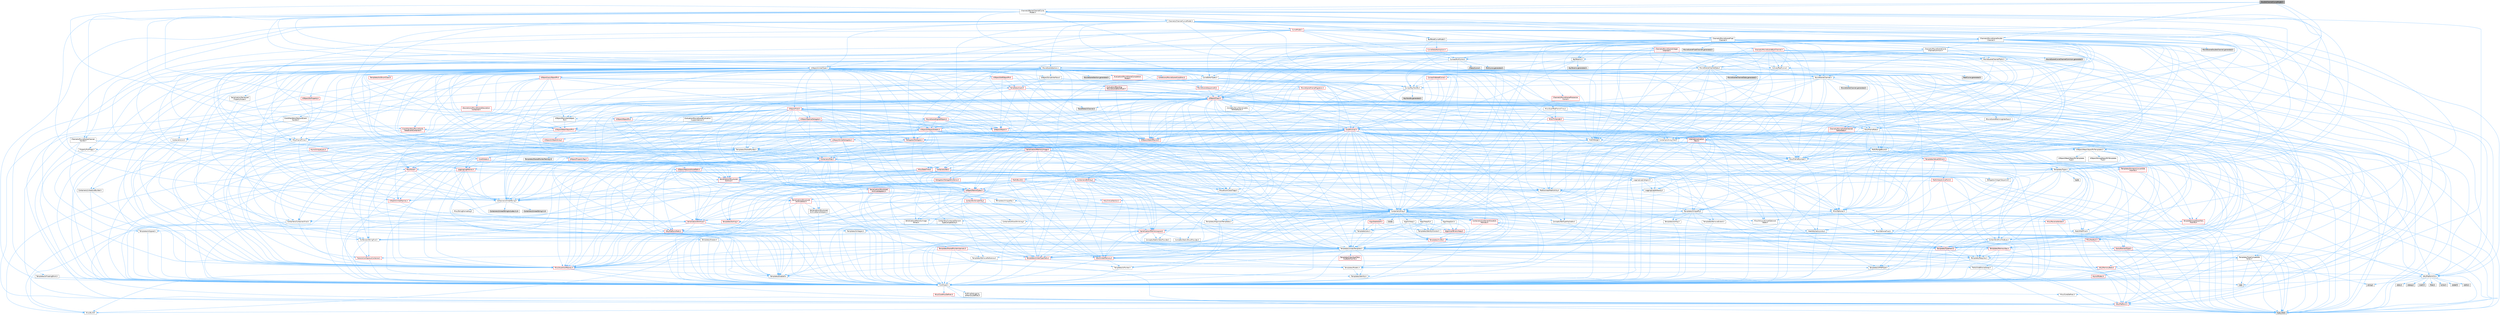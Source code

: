 digraph "DoubleChannelCurveModel.h"
{
 // INTERACTIVE_SVG=YES
 // LATEX_PDF_SIZE
  bgcolor="transparent";
  edge [fontname=Helvetica,fontsize=10,labelfontname=Helvetica,labelfontsize=10];
  node [fontname=Helvetica,fontsize=10,shape=box,height=0.2,width=0.4];
  Node1 [id="Node000001",label="DoubleChannelCurveModel.h",height=0.2,width=0.4,color="gray40", fillcolor="grey60", style="filled", fontcolor="black",tooltip=" "];
  Node1 -> Node2 [id="edge1_Node000001_Node000002",color="steelblue1",style="solid",tooltip=" "];
  Node2 [id="Node000002",label="Channels/BezierChannelCurve\lModel.h",height=0.2,width=0.4,color="grey40", fillcolor="white", style="filled",URL="$d3/d63/BezierChannelCurveModel_8h.html",tooltip=" "];
  Node2 -> Node3 [id="edge2_Node000002_Node000003",color="steelblue1",style="solid",tooltip=" "];
  Node3 [id="Node000003",label="Channels/ChannelCurveModel.h",height=0.2,width=0.4,color="grey40", fillcolor="white", style="filled",URL="$de/dfa/ChannelCurveModel_8h.html",tooltip=" "];
  Node3 -> Node4 [id="edge3_Node000003_Node000004",color="steelblue1",style="solid",tooltip=" "];
  Node4 [id="Node000004",label="Channels/MovieSceneBoolChannel.h",height=0.2,width=0.4,color="red", fillcolor="#FFF0F0", style="filled",URL="$d9/d66/MovieSceneBoolChannel_8h.html",tooltip=" "];
  Node4 -> Node5 [id="edge4_Node000004_Node000005",color="steelblue1",style="solid",tooltip=" "];
  Node5 [id="Node000005",label="Channels/MovieSceneChannel\lEditorData.h",height=0.2,width=0.4,color="red", fillcolor="#FFF0F0", style="filled",URL="$de/dee/MovieSceneChannelEditorData_8h.html",tooltip=" "];
  Node5 -> Node6 [id="edge5_Node000005_Node000006",color="steelblue1",style="solid",tooltip=" "];
  Node6 [id="Node000006",label="HAL/Platform.h",height=0.2,width=0.4,color="red", fillcolor="#FFF0F0", style="filled",URL="$d9/dd0/Platform_8h.html",tooltip=" "];
  Node6 -> Node7 [id="edge6_Node000006_Node000007",color="steelblue1",style="solid",tooltip=" "];
  Node7 [id="Node000007",label="Misc/Build.h",height=0.2,width=0.4,color="grey40", fillcolor="white", style="filled",URL="$d3/dbb/Build_8h.html",tooltip=" "];
  Node6 -> Node9 [id="edge7_Node000006_Node000009",color="steelblue1",style="solid",tooltip=" "];
  Node9 [id="Node000009",label="type_traits",height=0.2,width=0.4,color="grey60", fillcolor="#E0E0E0", style="filled",tooltip=" "];
  Node5 -> Node16 [id="edge8_Node000005_Node000016",color="steelblue1",style="solid",tooltip=" "];
  Node16 [id="Node000016",label="Internationalization\l/Text.h",height=0.2,width=0.4,color="red", fillcolor="#FFF0F0", style="filled",URL="$d6/d35/Text_8h.html",tooltip=" "];
  Node16 -> Node17 [id="edge9_Node000016_Node000017",color="steelblue1",style="solid",tooltip=" "];
  Node17 [id="Node000017",label="CoreTypes.h",height=0.2,width=0.4,color="grey40", fillcolor="white", style="filled",URL="$dc/dec/CoreTypes_8h.html",tooltip=" "];
  Node17 -> Node6 [id="edge10_Node000017_Node000006",color="steelblue1",style="solid",tooltip=" "];
  Node17 -> Node18 [id="edge11_Node000017_Node000018",color="steelblue1",style="solid",tooltip=" "];
  Node18 [id="Node000018",label="ProfilingDebugging\l/UMemoryDefines.h",height=0.2,width=0.4,color="grey40", fillcolor="white", style="filled",URL="$d2/da2/UMemoryDefines_8h.html",tooltip=" "];
  Node17 -> Node19 [id="edge12_Node000017_Node000019",color="steelblue1",style="solid",tooltip=" "];
  Node19 [id="Node000019",label="Misc/CoreMiscDefines.h",height=0.2,width=0.4,color="red", fillcolor="#FFF0F0", style="filled",URL="$da/d38/CoreMiscDefines_8h.html",tooltip=" "];
  Node19 -> Node6 [id="edge13_Node000019_Node000006",color="steelblue1",style="solid",tooltip=" "];
  Node17 -> Node20 [id="edge14_Node000017_Node000020",color="steelblue1",style="solid",tooltip=" "];
  Node20 [id="Node000020",label="Misc/CoreDefines.h",height=0.2,width=0.4,color="grey40", fillcolor="white", style="filled",URL="$d3/dd2/CoreDefines_8h.html",tooltip=" "];
  Node16 -> Node24 [id="edge15_Node000016_Node000024",color="steelblue1",style="solid",tooltip=" "];
  Node24 [id="Node000024",label="Misc/AssertionMacros.h",height=0.2,width=0.4,color="red", fillcolor="#FFF0F0", style="filled",URL="$d0/dfa/AssertionMacros_8h.html",tooltip=" "];
  Node24 -> Node17 [id="edge16_Node000024_Node000017",color="steelblue1",style="solid",tooltip=" "];
  Node24 -> Node6 [id="edge17_Node000024_Node000006",color="steelblue1",style="solid",tooltip=" "];
  Node24 -> Node58 [id="edge18_Node000024_Node000058",color="steelblue1",style="solid",tooltip=" "];
  Node58 [id="Node000058",label="Templates/EnableIf.h",height=0.2,width=0.4,color="grey40", fillcolor="white", style="filled",URL="$d7/d60/EnableIf_8h.html",tooltip=" "];
  Node58 -> Node17 [id="edge19_Node000058_Node000017",color="steelblue1",style="solid",tooltip=" "];
  Node16 -> Node49 [id="edge20_Node000016_Node000049",color="steelblue1",style="solid",tooltip=" "];
  Node49 [id="Node000049",label="Misc/EnumClassFlags.h",height=0.2,width=0.4,color="grey40", fillcolor="white", style="filled",URL="$d8/de7/EnumClassFlags_8h.html",tooltip=" "];
  Node16 -> Node72 [id="edge21_Node000016_Node000072",color="steelblue1",style="solid",tooltip=" "];
  Node72 [id="Node000072",label="Templates/UnrealTypeTraits.h",height=0.2,width=0.4,color="red", fillcolor="#FFF0F0", style="filled",URL="$d2/d2d/UnrealTypeTraits_8h.html",tooltip=" "];
  Node72 -> Node17 [id="edge22_Node000072_Node000017",color="steelblue1",style="solid",tooltip=" "];
  Node72 -> Node73 [id="edge23_Node000072_Node000073",color="steelblue1",style="solid",tooltip=" "];
  Node73 [id="Node000073",label="Templates/IsPointer.h",height=0.2,width=0.4,color="grey40", fillcolor="white", style="filled",URL="$d7/d05/IsPointer_8h.html",tooltip=" "];
  Node73 -> Node17 [id="edge24_Node000073_Node000017",color="steelblue1",style="solid",tooltip=" "];
  Node72 -> Node24 [id="edge25_Node000072_Node000024",color="steelblue1",style="solid",tooltip=" "];
  Node72 -> Node58 [id="edge26_Node000072_Node000058",color="steelblue1",style="solid",tooltip=" "];
  Node72 -> Node76 [id="edge27_Node000072_Node000076",color="steelblue1",style="solid",tooltip=" "];
  Node76 [id="Node000076",label="Templates/Models.h",height=0.2,width=0.4,color="grey40", fillcolor="white", style="filled",URL="$d3/d0c/Models_8h.html",tooltip=" "];
  Node76 -> Node67 [id="edge28_Node000076_Node000067",color="steelblue1",style="solid",tooltip=" "];
  Node67 [id="Node000067",label="Templates/Identity.h",height=0.2,width=0.4,color="grey40", fillcolor="white", style="filled",URL="$d0/dd5/Identity_8h.html",tooltip=" "];
  Node72 -> Node77 [id="edge29_Node000072_Node000077",color="steelblue1",style="solid",tooltip=" "];
  Node77 [id="Node000077",label="Templates/IsPODType.h",height=0.2,width=0.4,color="grey40", fillcolor="white", style="filled",URL="$d7/db1/IsPODType_8h.html",tooltip=" "];
  Node77 -> Node17 [id="edge30_Node000077_Node000017",color="steelblue1",style="solid",tooltip=" "];
  Node16 -> Node80 [id="edge31_Node000016_Node000080",color="steelblue1",style="solid",tooltip=" "];
  Node80 [id="Node000080",label="Containers/Array.h",height=0.2,width=0.4,color="grey40", fillcolor="white", style="filled",URL="$df/dd0/Array_8h.html",tooltip=" "];
  Node80 -> Node17 [id="edge32_Node000080_Node000017",color="steelblue1",style="solid",tooltip=" "];
  Node80 -> Node24 [id="edge33_Node000080_Node000024",color="steelblue1",style="solid",tooltip=" "];
  Node80 -> Node81 [id="edge34_Node000080_Node000081",color="steelblue1",style="solid",tooltip=" "];
  Node81 [id="Node000081",label="Misc/IntrusiveUnsetOptional\lState.h",height=0.2,width=0.4,color="grey40", fillcolor="white", style="filled",URL="$d2/d0a/IntrusiveUnsetOptionalState_8h.html",tooltip=" "];
  Node81 -> Node82 [id="edge35_Node000081_Node000082",color="steelblue1",style="solid",tooltip=" "];
  Node82 [id="Node000082",label="Misc/OptionalFwd.h",height=0.2,width=0.4,color="grey40", fillcolor="white", style="filled",URL="$dc/d50/OptionalFwd_8h.html",tooltip=" "];
  Node80 -> Node83 [id="edge36_Node000080_Node000083",color="steelblue1",style="solid",tooltip=" "];
  Node83 [id="Node000083",label="Misc/ReverseIterate.h",height=0.2,width=0.4,color="red", fillcolor="#FFF0F0", style="filled",URL="$db/de3/ReverseIterate_8h.html",tooltip=" "];
  Node83 -> Node6 [id="edge37_Node000083_Node000006",color="steelblue1",style="solid",tooltip=" "];
  Node80 -> Node85 [id="edge38_Node000080_Node000085",color="steelblue1",style="solid",tooltip=" "];
  Node85 [id="Node000085",label="HAL/UnrealMemory.h",height=0.2,width=0.4,color="red", fillcolor="#FFF0F0", style="filled",URL="$d9/d96/UnrealMemory_8h.html",tooltip=" "];
  Node85 -> Node17 [id="edge39_Node000085_Node000017",color="steelblue1",style="solid",tooltip=" "];
  Node85 -> Node89 [id="edge40_Node000085_Node000089",color="steelblue1",style="solid",tooltip=" "];
  Node89 [id="Node000089",label="HAL/MemoryBase.h",height=0.2,width=0.4,color="red", fillcolor="#FFF0F0", style="filled",URL="$d6/d9f/MemoryBase_8h.html",tooltip=" "];
  Node89 -> Node17 [id="edge41_Node000089_Node000017",color="steelblue1",style="solid",tooltip=" "];
  Node89 -> Node37 [id="edge42_Node000089_Node000037",color="steelblue1",style="solid",tooltip=" "];
  Node37 [id="Node000037",label="HAL/PlatformCrt.h",height=0.2,width=0.4,color="grey40", fillcolor="white", style="filled",URL="$d8/d75/PlatformCrt_8h.html",tooltip=" "];
  Node37 -> Node38 [id="edge43_Node000037_Node000038",color="steelblue1",style="solid",tooltip=" "];
  Node38 [id="Node000038",label="new",height=0.2,width=0.4,color="grey60", fillcolor="#E0E0E0", style="filled",tooltip=" "];
  Node37 -> Node39 [id="edge44_Node000037_Node000039",color="steelblue1",style="solid",tooltip=" "];
  Node39 [id="Node000039",label="wchar.h",height=0.2,width=0.4,color="grey60", fillcolor="#E0E0E0", style="filled",tooltip=" "];
  Node37 -> Node40 [id="edge45_Node000037_Node000040",color="steelblue1",style="solid",tooltip=" "];
  Node40 [id="Node000040",label="stddef.h",height=0.2,width=0.4,color="grey60", fillcolor="#E0E0E0", style="filled",tooltip=" "];
  Node37 -> Node41 [id="edge46_Node000037_Node000041",color="steelblue1",style="solid",tooltip=" "];
  Node41 [id="Node000041",label="stdlib.h",height=0.2,width=0.4,color="grey60", fillcolor="#E0E0E0", style="filled",tooltip=" "];
  Node37 -> Node42 [id="edge47_Node000037_Node000042",color="steelblue1",style="solid",tooltip=" "];
  Node42 [id="Node000042",label="stdio.h",height=0.2,width=0.4,color="grey60", fillcolor="#E0E0E0", style="filled",tooltip=" "];
  Node37 -> Node43 [id="edge48_Node000037_Node000043",color="steelblue1",style="solid",tooltip=" "];
  Node43 [id="Node000043",label="stdarg.h",height=0.2,width=0.4,color="grey60", fillcolor="#E0E0E0", style="filled",tooltip=" "];
  Node37 -> Node44 [id="edge49_Node000037_Node000044",color="steelblue1",style="solid",tooltip=" "];
  Node44 [id="Node000044",label="math.h",height=0.2,width=0.4,color="grey60", fillcolor="#E0E0E0", style="filled",tooltip=" "];
  Node37 -> Node45 [id="edge50_Node000037_Node000045",color="steelblue1",style="solid",tooltip=" "];
  Node45 [id="Node000045",label="float.h",height=0.2,width=0.4,color="grey60", fillcolor="#E0E0E0", style="filled",tooltip=" "];
  Node37 -> Node46 [id="edge51_Node000037_Node000046",color="steelblue1",style="solid",tooltip=" "];
  Node46 [id="Node000046",label="string.h",height=0.2,width=0.4,color="grey60", fillcolor="#E0E0E0", style="filled",tooltip=" "];
  Node85 -> Node73 [id="edge52_Node000085_Node000073",color="steelblue1",style="solid",tooltip=" "];
  Node80 -> Node72 [id="edge53_Node000080_Node000072",color="steelblue1",style="solid",tooltip=" "];
  Node80 -> Node103 [id="edge54_Node000080_Node000103",color="steelblue1",style="solid",tooltip=" "];
  Node103 [id="Node000103",label="Templates/UnrealTemplate.h",height=0.2,width=0.4,color="grey40", fillcolor="white", style="filled",URL="$d4/d24/UnrealTemplate_8h.html",tooltip=" "];
  Node103 -> Node17 [id="edge55_Node000103_Node000017",color="steelblue1",style="solid",tooltip=" "];
  Node103 -> Node73 [id="edge56_Node000103_Node000073",color="steelblue1",style="solid",tooltip=" "];
  Node103 -> Node85 [id="edge57_Node000103_Node000085",color="steelblue1",style="solid",tooltip=" "];
  Node103 -> Node104 [id="edge58_Node000103_Node000104",color="steelblue1",style="solid",tooltip=" "];
  Node104 [id="Node000104",label="Templates/CopyQualifiers\lAndRefsFromTo.h",height=0.2,width=0.4,color="red", fillcolor="#FFF0F0", style="filled",URL="$d3/db3/CopyQualifiersAndRefsFromTo_8h.html",tooltip=" "];
  Node103 -> Node72 [id="edge59_Node000103_Node000072",color="steelblue1",style="solid",tooltip=" "];
  Node103 -> Node106 [id="edge60_Node000103_Node000106",color="steelblue1",style="solid",tooltip=" "];
  Node106 [id="Node000106",label="Templates/RemoveReference.h",height=0.2,width=0.4,color="grey40", fillcolor="white", style="filled",URL="$da/dbe/RemoveReference_8h.html",tooltip=" "];
  Node106 -> Node17 [id="edge61_Node000106_Node000017",color="steelblue1",style="solid",tooltip=" "];
  Node103 -> Node66 [id="edge62_Node000103_Node000066",color="steelblue1",style="solid",tooltip=" "];
  Node66 [id="Node000066",label="Templates/Requires.h",height=0.2,width=0.4,color="grey40", fillcolor="white", style="filled",URL="$dc/d96/Requires_8h.html",tooltip=" "];
  Node66 -> Node58 [id="edge63_Node000066_Node000058",color="steelblue1",style="solid",tooltip=" "];
  Node66 -> Node9 [id="edge64_Node000066_Node000009",color="steelblue1",style="solid",tooltip=" "];
  Node103 -> Node107 [id="edge65_Node000103_Node000107",color="steelblue1",style="solid",tooltip=" "];
  Node107 [id="Node000107",label="Templates/TypeCompatible\lBytes.h",height=0.2,width=0.4,color="grey40", fillcolor="white", style="filled",URL="$df/d0a/TypeCompatibleBytes_8h.html",tooltip=" "];
  Node107 -> Node17 [id="edge66_Node000107_Node000017",color="steelblue1",style="solid",tooltip=" "];
  Node107 -> Node46 [id="edge67_Node000107_Node000046",color="steelblue1",style="solid",tooltip=" "];
  Node107 -> Node38 [id="edge68_Node000107_Node000038",color="steelblue1",style="solid",tooltip=" "];
  Node107 -> Node9 [id="edge69_Node000107_Node000009",color="steelblue1",style="solid",tooltip=" "];
  Node103 -> Node67 [id="edge70_Node000103_Node000067",color="steelblue1",style="solid",tooltip=" "];
  Node103 -> Node30 [id="edge71_Node000103_Node000030",color="steelblue1",style="solid",tooltip=" "];
  Node30 [id="Node000030",label="Traits/IsContiguousContainer.h",height=0.2,width=0.4,color="red", fillcolor="#FFF0F0", style="filled",URL="$d5/d3c/IsContiguousContainer_8h.html",tooltip=" "];
  Node30 -> Node17 [id="edge72_Node000030_Node000017",color="steelblue1",style="solid",tooltip=" "];
  Node103 -> Node108 [id="edge73_Node000103_Node000108",color="steelblue1",style="solid",tooltip=" "];
  Node108 [id="Node000108",label="Traits/UseBitwiseSwap.h",height=0.2,width=0.4,color="grey40", fillcolor="white", style="filled",URL="$db/df3/UseBitwiseSwap_8h.html",tooltip=" "];
  Node108 -> Node17 [id="edge74_Node000108_Node000017",color="steelblue1",style="solid",tooltip=" "];
  Node108 -> Node9 [id="edge75_Node000108_Node000009",color="steelblue1",style="solid",tooltip=" "];
  Node103 -> Node9 [id="edge76_Node000103_Node000009",color="steelblue1",style="solid",tooltip=" "];
  Node80 -> Node109 [id="edge77_Node000080_Node000109",color="steelblue1",style="solid",tooltip=" "];
  Node109 [id="Node000109",label="Containers/AllowShrinking.h",height=0.2,width=0.4,color="grey40", fillcolor="white", style="filled",URL="$d7/d1a/AllowShrinking_8h.html",tooltip=" "];
  Node109 -> Node17 [id="edge78_Node000109_Node000017",color="steelblue1",style="solid",tooltip=" "];
  Node80 -> Node110 [id="edge79_Node000080_Node000110",color="steelblue1",style="solid",tooltip=" "];
  Node110 [id="Node000110",label="Containers/ContainerAllocation\lPolicies.h",height=0.2,width=0.4,color="red", fillcolor="#FFF0F0", style="filled",URL="$d7/dff/ContainerAllocationPolicies_8h.html",tooltip=" "];
  Node110 -> Node17 [id="edge80_Node000110_Node000017",color="steelblue1",style="solid",tooltip=" "];
  Node110 -> Node110 [id="edge81_Node000110_Node000110",color="steelblue1",style="solid",tooltip=" "];
  Node110 -> Node112 [id="edge82_Node000110_Node000112",color="steelblue1",style="solid",tooltip=" "];
  Node112 [id="Node000112",label="HAL/PlatformMath.h",height=0.2,width=0.4,color="red", fillcolor="#FFF0F0", style="filled",URL="$dc/d53/PlatformMath_8h.html",tooltip=" "];
  Node112 -> Node17 [id="edge83_Node000112_Node000017",color="steelblue1",style="solid",tooltip=" "];
  Node110 -> Node85 [id="edge84_Node000110_Node000085",color="steelblue1",style="solid",tooltip=" "];
  Node110 -> Node47 [id="edge85_Node000110_Node000047",color="steelblue1",style="solid",tooltip=" "];
  Node47 [id="Node000047",label="Math/NumericLimits.h",height=0.2,width=0.4,color="grey40", fillcolor="white", style="filled",URL="$df/d1b/NumericLimits_8h.html",tooltip=" "];
  Node47 -> Node17 [id="edge86_Node000047_Node000017",color="steelblue1",style="solid",tooltip=" "];
  Node110 -> Node24 [id="edge87_Node000110_Node000024",color="steelblue1",style="solid",tooltip=" "];
  Node110 -> Node121 [id="edge88_Node000110_Node000121",color="steelblue1",style="solid",tooltip=" "];
  Node121 [id="Node000121",label="Templates/MemoryOps.h",height=0.2,width=0.4,color="red", fillcolor="#FFF0F0", style="filled",URL="$db/dea/MemoryOps_8h.html",tooltip=" "];
  Node121 -> Node17 [id="edge89_Node000121_Node000017",color="steelblue1",style="solid",tooltip=" "];
  Node121 -> Node85 [id="edge90_Node000121_Node000085",color="steelblue1",style="solid",tooltip=" "];
  Node121 -> Node66 [id="edge91_Node000121_Node000066",color="steelblue1",style="solid",tooltip=" "];
  Node121 -> Node72 [id="edge92_Node000121_Node000072",color="steelblue1",style="solid",tooltip=" "];
  Node121 -> Node108 [id="edge93_Node000121_Node000108",color="steelblue1",style="solid",tooltip=" "];
  Node121 -> Node38 [id="edge94_Node000121_Node000038",color="steelblue1",style="solid",tooltip=" "];
  Node121 -> Node9 [id="edge95_Node000121_Node000009",color="steelblue1",style="solid",tooltip=" "];
  Node110 -> Node107 [id="edge96_Node000110_Node000107",color="steelblue1",style="solid",tooltip=" "];
  Node110 -> Node9 [id="edge97_Node000110_Node000009",color="steelblue1",style="solid",tooltip=" "];
  Node80 -> Node122 [id="edge98_Node000080_Node000122",color="steelblue1",style="solid",tooltip=" "];
  Node122 [id="Node000122",label="Containers/ContainerElement\lTypeCompatibility.h",height=0.2,width=0.4,color="grey40", fillcolor="white", style="filled",URL="$df/ddf/ContainerElementTypeCompatibility_8h.html",tooltip=" "];
  Node122 -> Node17 [id="edge99_Node000122_Node000017",color="steelblue1",style="solid",tooltip=" "];
  Node122 -> Node72 [id="edge100_Node000122_Node000072",color="steelblue1",style="solid",tooltip=" "];
  Node80 -> Node123 [id="edge101_Node000080_Node000123",color="steelblue1",style="solid",tooltip=" "];
  Node123 [id="Node000123",label="Serialization/Archive.h",height=0.2,width=0.4,color="red", fillcolor="#FFF0F0", style="filled",URL="$d7/d3b/Archive_8h.html",tooltip=" "];
  Node123 -> Node17 [id="edge102_Node000123_Node000017",color="steelblue1",style="solid",tooltip=" "];
  Node123 -> Node34 [id="edge103_Node000123_Node000034",color="steelblue1",style="solid",tooltip=" "];
  Node34 [id="Node000034",label="Math/MathFwd.h",height=0.2,width=0.4,color="grey40", fillcolor="white", style="filled",URL="$d2/d10/MathFwd_8h.html",tooltip=" "];
  Node34 -> Node6 [id="edge104_Node000034_Node000006",color="steelblue1",style="solid",tooltip=" "];
  Node123 -> Node24 [id="edge105_Node000123_Node000024",color="steelblue1",style="solid",tooltip=" "];
  Node123 -> Node7 [id="edge106_Node000123_Node000007",color="steelblue1",style="solid",tooltip=" "];
  Node123 -> Node58 [id="edge107_Node000123_Node000058",color="steelblue1",style="solid",tooltip=" "];
  Node123 -> Node117 [id="edge108_Node000123_Node000117",color="steelblue1",style="solid",tooltip=" "];
  Node117 [id="Node000117",label="Templates/IsSigned.h",height=0.2,width=0.4,color="grey40", fillcolor="white", style="filled",URL="$d8/dd8/IsSigned_8h.html",tooltip=" "];
  Node117 -> Node17 [id="edge109_Node000117_Node000017",color="steelblue1",style="solid",tooltip=" "];
  Node123 -> Node103 [id="edge110_Node000123_Node000103",color="steelblue1",style="solid",tooltip=" "];
  Node80 -> Node133 [id="edge111_Node000080_Node000133",color="steelblue1",style="solid",tooltip=" "];
  Node133 [id="Node000133",label="Serialization/MemoryImage\lWriter.h",height=0.2,width=0.4,color="grey40", fillcolor="white", style="filled",URL="$d0/d08/MemoryImageWriter_8h.html",tooltip=" "];
  Node133 -> Node17 [id="edge112_Node000133_Node000017",color="steelblue1",style="solid",tooltip=" "];
  Node133 -> Node134 [id="edge113_Node000133_Node000134",color="steelblue1",style="solid",tooltip=" "];
  Node134 [id="Node000134",label="Serialization/MemoryLayout.h",height=0.2,width=0.4,color="red", fillcolor="#FFF0F0", style="filled",URL="$d7/d66/MemoryLayout_8h.html",tooltip=" "];
  Node134 -> Node135 [id="edge114_Node000134_Node000135",color="steelblue1",style="solid",tooltip=" "];
  Node135 [id="Node000135",label="Concepts/StaticClassProvider.h",height=0.2,width=0.4,color="grey40", fillcolor="white", style="filled",URL="$dd/d83/StaticClassProvider_8h.html",tooltip=" "];
  Node134 -> Node136 [id="edge115_Node000134_Node000136",color="steelblue1",style="solid",tooltip=" "];
  Node136 [id="Node000136",label="Concepts/StaticStructProvider.h",height=0.2,width=0.4,color="grey40", fillcolor="white", style="filled",URL="$d5/d77/StaticStructProvider_8h.html",tooltip=" "];
  Node134 -> Node137 [id="edge116_Node000134_Node000137",color="steelblue1",style="solid",tooltip=" "];
  Node137 [id="Node000137",label="Containers/EnumAsByte.h",height=0.2,width=0.4,color="grey40", fillcolor="white", style="filled",URL="$d6/d9a/EnumAsByte_8h.html",tooltip=" "];
  Node137 -> Node17 [id="edge117_Node000137_Node000017",color="steelblue1",style="solid",tooltip=" "];
  Node137 -> Node77 [id="edge118_Node000137_Node000077",color="steelblue1",style="solid",tooltip=" "];
  Node137 -> Node138 [id="edge119_Node000137_Node000138",color="steelblue1",style="solid",tooltip=" "];
  Node138 [id="Node000138",label="Templates/TypeHash.h",height=0.2,width=0.4,color="red", fillcolor="#FFF0F0", style="filled",URL="$d1/d62/TypeHash_8h.html",tooltip=" "];
  Node138 -> Node17 [id="edge120_Node000138_Node000017",color="steelblue1",style="solid",tooltip=" "];
  Node138 -> Node66 [id="edge121_Node000138_Node000066",color="steelblue1",style="solid",tooltip=" "];
  Node138 -> Node9 [id="edge122_Node000138_Node000009",color="steelblue1",style="solid",tooltip=" "];
  Node134 -> Node27 [id="edge123_Node000134_Node000027",color="steelblue1",style="solid",tooltip=" "];
  Node27 [id="Node000027",label="Containers/StringFwd.h",height=0.2,width=0.4,color="grey40", fillcolor="white", style="filled",URL="$df/d37/StringFwd_8h.html",tooltip=" "];
  Node27 -> Node17 [id="edge124_Node000027_Node000017",color="steelblue1",style="solid",tooltip=" "];
  Node27 -> Node28 [id="edge125_Node000027_Node000028",color="steelblue1",style="solid",tooltip=" "];
  Node28 [id="Node000028",label="Traits/ElementType.h",height=0.2,width=0.4,color="red", fillcolor="#FFF0F0", style="filled",URL="$d5/d4f/ElementType_8h.html",tooltip=" "];
  Node28 -> Node6 [id="edge126_Node000028_Node000006",color="steelblue1",style="solid",tooltip=" "];
  Node28 -> Node9 [id="edge127_Node000028_Node000009",color="steelblue1",style="solid",tooltip=" "];
  Node27 -> Node30 [id="edge128_Node000027_Node000030",color="steelblue1",style="solid",tooltip=" "];
  Node134 -> Node85 [id="edge129_Node000134_Node000085",color="steelblue1",style="solid",tooltip=" "];
  Node134 -> Node58 [id="edge130_Node000134_Node000058",color="steelblue1",style="solid",tooltip=" "];
  Node134 -> Node76 [id="edge131_Node000134_Node000076",color="steelblue1",style="solid",tooltip=" "];
  Node134 -> Node103 [id="edge132_Node000134_Node000103",color="steelblue1",style="solid",tooltip=" "];
  Node80 -> Node147 [id="edge133_Node000080_Node000147",color="steelblue1",style="solid",tooltip=" "];
  Node147 [id="Node000147",label="Algo/Heapify.h",height=0.2,width=0.4,color="grey40", fillcolor="white", style="filled",URL="$d0/d2a/Heapify_8h.html",tooltip=" "];
  Node147 -> Node148 [id="edge134_Node000147_Node000148",color="steelblue1",style="solid",tooltip=" "];
  Node148 [id="Node000148",label="Algo/Impl/BinaryHeap.h",height=0.2,width=0.4,color="red", fillcolor="#FFF0F0", style="filled",URL="$d7/da3/Algo_2Impl_2BinaryHeap_8h.html",tooltip=" "];
  Node148 -> Node149 [id="edge135_Node000148_Node000149",color="steelblue1",style="solid",tooltip=" "];
  Node149 [id="Node000149",label="Templates/Invoke.h",height=0.2,width=0.4,color="red", fillcolor="#FFF0F0", style="filled",URL="$d7/deb/Invoke_8h.html",tooltip=" "];
  Node149 -> Node17 [id="edge136_Node000149_Node000017",color="steelblue1",style="solid",tooltip=" "];
  Node149 -> Node103 [id="edge137_Node000149_Node000103",color="steelblue1",style="solid",tooltip=" "];
  Node149 -> Node9 [id="edge138_Node000149_Node000009",color="steelblue1",style="solid",tooltip=" "];
  Node148 -> Node9 [id="edge139_Node000148_Node000009",color="steelblue1",style="solid",tooltip=" "];
  Node147 -> Node153 [id="edge140_Node000147_Node000153",color="steelblue1",style="solid",tooltip=" "];
  Node153 [id="Node000153",label="Templates/IdentityFunctor.h",height=0.2,width=0.4,color="grey40", fillcolor="white", style="filled",URL="$d7/d2e/IdentityFunctor_8h.html",tooltip=" "];
  Node153 -> Node6 [id="edge141_Node000153_Node000006",color="steelblue1",style="solid",tooltip=" "];
  Node147 -> Node149 [id="edge142_Node000147_Node000149",color="steelblue1",style="solid",tooltip=" "];
  Node147 -> Node154 [id="edge143_Node000147_Node000154",color="steelblue1",style="solid",tooltip=" "];
  Node154 [id="Node000154",label="Templates/Less.h",height=0.2,width=0.4,color="grey40", fillcolor="white", style="filled",URL="$de/dc8/Less_8h.html",tooltip=" "];
  Node154 -> Node17 [id="edge144_Node000154_Node000017",color="steelblue1",style="solid",tooltip=" "];
  Node154 -> Node103 [id="edge145_Node000154_Node000103",color="steelblue1",style="solid",tooltip=" "];
  Node147 -> Node103 [id="edge146_Node000147_Node000103",color="steelblue1",style="solid",tooltip=" "];
  Node80 -> Node155 [id="edge147_Node000080_Node000155",color="steelblue1",style="solid",tooltip=" "];
  Node155 [id="Node000155",label="Algo/HeapSort.h",height=0.2,width=0.4,color="grey40", fillcolor="white", style="filled",URL="$d3/d92/HeapSort_8h.html",tooltip=" "];
  Node155 -> Node148 [id="edge148_Node000155_Node000148",color="steelblue1",style="solid",tooltip=" "];
  Node155 -> Node153 [id="edge149_Node000155_Node000153",color="steelblue1",style="solid",tooltip=" "];
  Node155 -> Node154 [id="edge150_Node000155_Node000154",color="steelblue1",style="solid",tooltip=" "];
  Node155 -> Node103 [id="edge151_Node000155_Node000103",color="steelblue1",style="solid",tooltip=" "];
  Node80 -> Node156 [id="edge152_Node000080_Node000156",color="steelblue1",style="solid",tooltip=" "];
  Node156 [id="Node000156",label="Algo/IsHeap.h",height=0.2,width=0.4,color="grey40", fillcolor="white", style="filled",URL="$de/d32/IsHeap_8h.html",tooltip=" "];
  Node156 -> Node148 [id="edge153_Node000156_Node000148",color="steelblue1",style="solid",tooltip=" "];
  Node156 -> Node153 [id="edge154_Node000156_Node000153",color="steelblue1",style="solid",tooltip=" "];
  Node156 -> Node149 [id="edge155_Node000156_Node000149",color="steelblue1",style="solid",tooltip=" "];
  Node156 -> Node154 [id="edge156_Node000156_Node000154",color="steelblue1",style="solid",tooltip=" "];
  Node156 -> Node103 [id="edge157_Node000156_Node000103",color="steelblue1",style="solid",tooltip=" "];
  Node80 -> Node148 [id="edge158_Node000080_Node000148",color="steelblue1",style="solid",tooltip=" "];
  Node80 -> Node157 [id="edge159_Node000080_Node000157",color="steelblue1",style="solid",tooltip=" "];
  Node157 [id="Node000157",label="Algo/StableSort.h",height=0.2,width=0.4,color="red", fillcolor="#FFF0F0", style="filled",URL="$d7/d3c/StableSort_8h.html",tooltip=" "];
  Node157 -> Node153 [id="edge160_Node000157_Node000153",color="steelblue1",style="solid",tooltip=" "];
  Node157 -> Node149 [id="edge161_Node000157_Node000149",color="steelblue1",style="solid",tooltip=" "];
  Node157 -> Node154 [id="edge162_Node000157_Node000154",color="steelblue1",style="solid",tooltip=" "];
  Node157 -> Node103 [id="edge163_Node000157_Node000103",color="steelblue1",style="solid",tooltip=" "];
  Node80 -> Node160 [id="edge164_Node000080_Node000160",color="steelblue1",style="solid",tooltip=" "];
  Node160 [id="Node000160",label="Concepts/GetTypeHashable.h",height=0.2,width=0.4,color="grey40", fillcolor="white", style="filled",URL="$d3/da2/GetTypeHashable_8h.html",tooltip=" "];
  Node160 -> Node17 [id="edge165_Node000160_Node000017",color="steelblue1",style="solid",tooltip=" "];
  Node160 -> Node138 [id="edge166_Node000160_Node000138",color="steelblue1",style="solid",tooltip=" "];
  Node80 -> Node153 [id="edge167_Node000080_Node000153",color="steelblue1",style="solid",tooltip=" "];
  Node80 -> Node149 [id="edge168_Node000080_Node000149",color="steelblue1",style="solid",tooltip=" "];
  Node80 -> Node154 [id="edge169_Node000080_Node000154",color="steelblue1",style="solid",tooltip=" "];
  Node80 -> Node161 [id="edge170_Node000080_Node000161",color="steelblue1",style="solid",tooltip=" "];
  Node161 [id="Node000161",label="Templates/LosesQualifiers\lFromTo.h",height=0.2,width=0.4,color="red", fillcolor="#FFF0F0", style="filled",URL="$d2/db3/LosesQualifiersFromTo_8h.html",tooltip=" "];
  Node161 -> Node9 [id="edge171_Node000161_Node000009",color="steelblue1",style="solid",tooltip=" "];
  Node80 -> Node66 [id="edge172_Node000080_Node000066",color="steelblue1",style="solid",tooltip=" "];
  Node80 -> Node162 [id="edge173_Node000080_Node000162",color="steelblue1",style="solid",tooltip=" "];
  Node162 [id="Node000162",label="Templates/Sorting.h",height=0.2,width=0.4,color="red", fillcolor="#FFF0F0", style="filled",URL="$d3/d9e/Sorting_8h.html",tooltip=" "];
  Node162 -> Node17 [id="edge174_Node000162_Node000017",color="steelblue1",style="solid",tooltip=" "];
  Node162 -> Node112 [id="edge175_Node000162_Node000112",color="steelblue1",style="solid",tooltip=" "];
  Node162 -> Node154 [id="edge176_Node000162_Node000154",color="steelblue1",style="solid",tooltip=" "];
  Node80 -> Node166 [id="edge177_Node000080_Node000166",color="steelblue1",style="solid",tooltip=" "];
  Node166 [id="Node000166",label="Templates/AlignmentTemplates.h",height=0.2,width=0.4,color="grey40", fillcolor="white", style="filled",URL="$dd/d32/AlignmentTemplates_8h.html",tooltip=" "];
  Node166 -> Node17 [id="edge178_Node000166_Node000017",color="steelblue1",style="solid",tooltip=" "];
  Node166 -> Node96 [id="edge179_Node000166_Node000096",color="steelblue1",style="solid",tooltip=" "];
  Node96 [id="Node000096",label="Templates/IsIntegral.h",height=0.2,width=0.4,color="grey40", fillcolor="white", style="filled",URL="$da/d64/IsIntegral_8h.html",tooltip=" "];
  Node96 -> Node17 [id="edge180_Node000096_Node000017",color="steelblue1",style="solid",tooltip=" "];
  Node166 -> Node73 [id="edge181_Node000166_Node000073",color="steelblue1",style="solid",tooltip=" "];
  Node80 -> Node28 [id="edge182_Node000080_Node000028",color="steelblue1",style="solid",tooltip=" "];
  Node80 -> Node118 [id="edge183_Node000080_Node000118",color="steelblue1",style="solid",tooltip=" "];
  Node118 [id="Node000118",label="limits",height=0.2,width=0.4,color="grey60", fillcolor="#E0E0E0", style="filled",tooltip=" "];
  Node80 -> Node9 [id="edge184_Node000080_Node000009",color="steelblue1",style="solid",tooltip=" "];
  Node16 -> Node167 [id="edge185_Node000016_Node000167",color="steelblue1",style="solid",tooltip=" "];
  Node167 [id="Node000167",label="Containers/UnrealString.h",height=0.2,width=0.4,color="grey40", fillcolor="white", style="filled",URL="$d5/dba/UnrealString_8h.html",tooltip=" "];
  Node167 -> Node168 [id="edge186_Node000167_Node000168",color="steelblue1",style="solid",tooltip=" "];
  Node168 [id="Node000168",label="Containers/UnrealStringIncludes.h.inl",height=0.2,width=0.4,color="grey60", fillcolor="#E0E0E0", style="filled",tooltip=" "];
  Node167 -> Node169 [id="edge187_Node000167_Node000169",color="steelblue1",style="solid",tooltip=" "];
  Node169 [id="Node000169",label="Containers/UnrealString.h.inl",height=0.2,width=0.4,color="grey60", fillcolor="#E0E0E0", style="filled",tooltip=" "];
  Node167 -> Node170 [id="edge188_Node000167_Node000170",color="steelblue1",style="solid",tooltip=" "];
  Node170 [id="Node000170",label="Misc/StringFormatArg.h",height=0.2,width=0.4,color="grey40", fillcolor="white", style="filled",URL="$d2/d16/StringFormatArg_8h.html",tooltip=" "];
  Node170 -> Node33 [id="edge189_Node000170_Node000033",color="steelblue1",style="solid",tooltip=" "];
  Node33 [id="Node000033",label="Containers/ContainersFwd.h",height=0.2,width=0.4,color="grey40", fillcolor="white", style="filled",URL="$d4/d0a/ContainersFwd_8h.html",tooltip=" "];
  Node33 -> Node6 [id="edge190_Node000033_Node000006",color="steelblue1",style="solid",tooltip=" "];
  Node33 -> Node17 [id="edge191_Node000033_Node000017",color="steelblue1",style="solid",tooltip=" "];
  Node33 -> Node30 [id="edge192_Node000033_Node000030",color="steelblue1",style="solid",tooltip=" "];
  Node16 -> Node137 [id="edge193_Node000016_Node000137",color="steelblue1",style="solid",tooltip=" "];
  Node16 -> Node215 [id="edge194_Node000016_Node000215",color="steelblue1",style="solid",tooltip=" "];
  Node215 [id="Node000215",label="Templates/SharedPointer.h",height=0.2,width=0.4,color="grey40", fillcolor="white", style="filled",URL="$d2/d17/SharedPointer_8h.html",tooltip=" "];
  Node215 -> Node17 [id="edge195_Node000215_Node000017",color="steelblue1",style="solid",tooltip=" "];
  Node215 -> Node81 [id="edge196_Node000215_Node000081",color="steelblue1",style="solid",tooltip=" "];
  Node215 -> Node216 [id="edge197_Node000215_Node000216",color="steelblue1",style="solid",tooltip=" "];
  Node216 [id="Node000216",label="Templates/PointerIsConvertible\lFromTo.h",height=0.2,width=0.4,color="red", fillcolor="#FFF0F0", style="filled",URL="$d6/d65/PointerIsConvertibleFromTo_8h.html",tooltip=" "];
  Node216 -> Node17 [id="edge198_Node000216_Node000017",color="steelblue1",style="solid",tooltip=" "];
  Node216 -> Node161 [id="edge199_Node000216_Node000161",color="steelblue1",style="solid",tooltip=" "];
  Node216 -> Node9 [id="edge200_Node000216_Node000009",color="steelblue1",style="solid",tooltip=" "];
  Node215 -> Node24 [id="edge201_Node000215_Node000024",color="steelblue1",style="solid",tooltip=" "];
  Node215 -> Node85 [id="edge202_Node000215_Node000085",color="steelblue1",style="solid",tooltip=" "];
  Node215 -> Node80 [id="edge203_Node000215_Node000080",color="steelblue1",style="solid",tooltip=" "];
  Node215 -> Node172 [id="edge204_Node000215_Node000172",color="steelblue1",style="solid",tooltip=" "];
  Node172 [id="Node000172",label="Containers/Map.h",height=0.2,width=0.4,color="red", fillcolor="#FFF0F0", style="filled",URL="$df/d79/Map_8h.html",tooltip=" "];
  Node172 -> Node17 [id="edge205_Node000172_Node000017",color="steelblue1",style="solid",tooltip=" "];
  Node172 -> Node122 [id="edge206_Node000172_Node000122",color="steelblue1",style="solid",tooltip=" "];
  Node172 -> Node174 [id="edge207_Node000172_Node000174",color="steelblue1",style="solid",tooltip=" "];
  Node174 [id="Node000174",label="Containers/Set.h",height=0.2,width=0.4,color="red", fillcolor="#FFF0F0", style="filled",URL="$d4/d45/Set_8h.html",tooltip=" "];
  Node174 -> Node110 [id="edge208_Node000174_Node000110",color="steelblue1",style="solid",tooltip=" "];
  Node174 -> Node122 [id="edge209_Node000174_Node000122",color="steelblue1",style="solid",tooltip=" "];
  Node174 -> Node33 [id="edge210_Node000174_Node000033",color="steelblue1",style="solid",tooltip=" "];
  Node174 -> Node165 [id="edge211_Node000174_Node000165",color="steelblue1",style="solid",tooltip=" "];
  Node165 [id="Node000165",label="Math/UnrealMathUtility.h",height=0.2,width=0.4,color="grey40", fillcolor="white", style="filled",URL="$db/db8/UnrealMathUtility_8h.html",tooltip=" "];
  Node165 -> Node17 [id="edge212_Node000165_Node000017",color="steelblue1",style="solid",tooltip=" "];
  Node165 -> Node24 [id="edge213_Node000165_Node000024",color="steelblue1",style="solid",tooltip=" "];
  Node165 -> Node112 [id="edge214_Node000165_Node000112",color="steelblue1",style="solid",tooltip=" "];
  Node165 -> Node34 [id="edge215_Node000165_Node000034",color="steelblue1",style="solid",tooltip=" "];
  Node165 -> Node67 [id="edge216_Node000165_Node000067",color="steelblue1",style="solid",tooltip=" "];
  Node165 -> Node66 [id="edge217_Node000165_Node000066",color="steelblue1",style="solid",tooltip=" "];
  Node174 -> Node24 [id="edge218_Node000174_Node000024",color="steelblue1",style="solid",tooltip=" "];
  Node174 -> Node133 [id="edge219_Node000174_Node000133",color="steelblue1",style="solid",tooltip=" "];
  Node174 -> Node179 [id="edge220_Node000174_Node000179",color="steelblue1",style="solid",tooltip=" "];
  Node179 [id="Node000179",label="Serialization/Structured\lArchive.h",height=0.2,width=0.4,color="red", fillcolor="#FFF0F0", style="filled",URL="$d9/d1e/StructuredArchive_8h.html",tooltip=" "];
  Node179 -> Node80 [id="edge221_Node000179_Node000080",color="steelblue1",style="solid",tooltip=" "];
  Node179 -> Node110 [id="edge222_Node000179_Node000110",color="steelblue1",style="solid",tooltip=" "];
  Node179 -> Node17 [id="edge223_Node000179_Node000017",color="steelblue1",style="solid",tooltip=" "];
  Node179 -> Node7 [id="edge224_Node000179_Node000007",color="steelblue1",style="solid",tooltip=" "];
  Node179 -> Node123 [id="edge225_Node000179_Node000123",color="steelblue1",style="solid",tooltip=" "];
  Node179 -> Node183 [id="edge226_Node000179_Node000183",color="steelblue1",style="solid",tooltip=" "];
  Node183 [id="Node000183",label="Serialization/Structured\lArchiveAdapters.h",height=0.2,width=0.4,color="red", fillcolor="#FFF0F0", style="filled",URL="$d3/de1/StructuredArchiveAdapters_8h.html",tooltip=" "];
  Node183 -> Node17 [id="edge227_Node000183_Node000017",color="steelblue1",style="solid",tooltip=" "];
  Node183 -> Node76 [id="edge228_Node000183_Node000076",color="steelblue1",style="solid",tooltip=" "];
  Node183 -> Node186 [id="edge229_Node000183_Node000186",color="steelblue1",style="solid",tooltip=" "];
  Node186 [id="Node000186",label="Serialization/Structured\lArchiveSlots.h",height=0.2,width=0.4,color="red", fillcolor="#FFF0F0", style="filled",URL="$d2/d87/StructuredArchiveSlots_8h.html",tooltip=" "];
  Node186 -> Node80 [id="edge230_Node000186_Node000080",color="steelblue1",style="solid",tooltip=" "];
  Node186 -> Node17 [id="edge231_Node000186_Node000017",color="steelblue1",style="solid",tooltip=" "];
  Node186 -> Node7 [id="edge232_Node000186_Node000007",color="steelblue1",style="solid",tooltip=" "];
  Node186 -> Node187 [id="edge233_Node000186_Node000187",color="steelblue1",style="solid",tooltip=" "];
  Node187 [id="Node000187",label="Misc/Optional.h",height=0.2,width=0.4,color="grey40", fillcolor="white", style="filled",URL="$d2/dae/Optional_8h.html",tooltip=" "];
  Node187 -> Node17 [id="edge234_Node000187_Node000017",color="steelblue1",style="solid",tooltip=" "];
  Node187 -> Node24 [id="edge235_Node000187_Node000024",color="steelblue1",style="solid",tooltip=" "];
  Node187 -> Node81 [id="edge236_Node000187_Node000081",color="steelblue1",style="solid",tooltip=" "];
  Node187 -> Node82 [id="edge237_Node000187_Node000082",color="steelblue1",style="solid",tooltip=" "];
  Node187 -> Node121 [id="edge238_Node000187_Node000121",color="steelblue1",style="solid",tooltip=" "];
  Node187 -> Node103 [id="edge239_Node000187_Node000103",color="steelblue1",style="solid",tooltip=" "];
  Node187 -> Node123 [id="edge240_Node000187_Node000123",color="steelblue1",style="solid",tooltip=" "];
  Node186 -> Node123 [id="edge241_Node000186_Node000123",color="steelblue1",style="solid",tooltip=" "];
  Node186 -> Node182 [id="edge242_Node000186_Node000182",color="steelblue1",style="solid",tooltip=" "];
  Node182 [id="Node000182",label="Serialization/Structured\lArchiveNameHelpers.h",height=0.2,width=0.4,color="grey40", fillcolor="white", style="filled",URL="$d0/d7b/StructuredArchiveNameHelpers_8h.html",tooltip=" "];
  Node182 -> Node17 [id="edge243_Node000182_Node000017",color="steelblue1",style="solid",tooltip=" "];
  Node182 -> Node67 [id="edge244_Node000182_Node000067",color="steelblue1",style="solid",tooltip=" "];
  Node186 -> Node58 [id="edge245_Node000186_Node000058",color="steelblue1",style="solid",tooltip=" "];
  Node183 -> Node190 [id="edge246_Node000183_Node000190",color="steelblue1",style="solid",tooltip=" "];
  Node190 [id="Node000190",label="Templates/UniqueObj.h",height=0.2,width=0.4,color="grey40", fillcolor="white", style="filled",URL="$da/d95/UniqueObj_8h.html",tooltip=" "];
  Node190 -> Node17 [id="edge247_Node000190_Node000017",color="steelblue1",style="solid",tooltip=" "];
  Node190 -> Node191 [id="edge248_Node000190_Node000191",color="steelblue1",style="solid",tooltip=" "];
  Node191 [id="Node000191",label="Templates/UniquePtr.h",height=0.2,width=0.4,color="grey40", fillcolor="white", style="filled",URL="$de/d1a/UniquePtr_8h.html",tooltip=" "];
  Node191 -> Node17 [id="edge249_Node000191_Node000017",color="steelblue1",style="solid",tooltip=" "];
  Node191 -> Node103 [id="edge250_Node000191_Node000103",color="steelblue1",style="solid",tooltip=" "];
  Node191 -> Node192 [id="edge251_Node000191_Node000192",color="steelblue1",style="solid",tooltip=" "];
  Node192 [id="Node000192",label="Templates/IsArray.h",height=0.2,width=0.4,color="grey40", fillcolor="white", style="filled",URL="$d8/d8d/IsArray_8h.html",tooltip=" "];
  Node192 -> Node17 [id="edge252_Node000192_Node000017",color="steelblue1",style="solid",tooltip=" "];
  Node191 -> Node193 [id="edge253_Node000191_Node000193",color="steelblue1",style="solid",tooltip=" "];
  Node193 [id="Node000193",label="Templates/RemoveExtent.h",height=0.2,width=0.4,color="grey40", fillcolor="white", style="filled",URL="$dc/de9/RemoveExtent_8h.html",tooltip=" "];
  Node193 -> Node17 [id="edge254_Node000193_Node000017",color="steelblue1",style="solid",tooltip=" "];
  Node191 -> Node66 [id="edge255_Node000191_Node000066",color="steelblue1",style="solid",tooltip=" "];
  Node191 -> Node134 [id="edge256_Node000191_Node000134",color="steelblue1",style="solid",tooltip=" "];
  Node191 -> Node9 [id="edge257_Node000191_Node000009",color="steelblue1",style="solid",tooltip=" "];
  Node179 -> Node182 [id="edge258_Node000179_Node000182",color="steelblue1",style="solid",tooltip=" "];
  Node179 -> Node186 [id="edge259_Node000179_Node000186",color="steelblue1",style="solid",tooltip=" "];
  Node179 -> Node190 [id="edge260_Node000179_Node000190",color="steelblue1",style="solid",tooltip=" "];
  Node174 -> Node162 [id="edge261_Node000174_Node000162",color="steelblue1",style="solid",tooltip=" "];
  Node174 -> Node138 [id="edge262_Node000174_Node000138",color="steelblue1",style="solid",tooltip=" "];
  Node174 -> Node103 [id="edge263_Node000174_Node000103",color="steelblue1",style="solid",tooltip=" "];
  Node174 -> Node9 [id="edge264_Node000174_Node000009",color="steelblue1",style="solid",tooltip=" "];
  Node172 -> Node167 [id="edge265_Node000172_Node000167",color="steelblue1",style="solid",tooltip=" "];
  Node172 -> Node24 [id="edge266_Node000172_Node000024",color="steelblue1",style="solid",tooltip=" "];
  Node172 -> Node162 [id="edge267_Node000172_Node000162",color="steelblue1",style="solid",tooltip=" "];
  Node172 -> Node199 [id="edge268_Node000172_Node000199",color="steelblue1",style="solid",tooltip=" "];
  Node199 [id="Node000199",label="Templates/Tuple.h",height=0.2,width=0.4,color="grey40", fillcolor="white", style="filled",URL="$d2/d4f/Tuple_8h.html",tooltip=" "];
  Node199 -> Node17 [id="edge269_Node000199_Node000017",color="steelblue1",style="solid",tooltip=" "];
  Node199 -> Node103 [id="edge270_Node000199_Node000103",color="steelblue1",style="solid",tooltip=" "];
  Node199 -> Node200 [id="edge271_Node000199_Node000200",color="steelblue1",style="solid",tooltip=" "];
  Node200 [id="Node000200",label="Delegates/IntegerSequence.h",height=0.2,width=0.4,color="grey40", fillcolor="white", style="filled",URL="$d2/dcc/IntegerSequence_8h.html",tooltip=" "];
  Node200 -> Node17 [id="edge272_Node000200_Node000017",color="steelblue1",style="solid",tooltip=" "];
  Node199 -> Node149 [id="edge273_Node000199_Node000149",color="steelblue1",style="solid",tooltip=" "];
  Node199 -> Node179 [id="edge274_Node000199_Node000179",color="steelblue1",style="solid",tooltip=" "];
  Node199 -> Node134 [id="edge275_Node000199_Node000134",color="steelblue1",style="solid",tooltip=" "];
  Node199 -> Node66 [id="edge276_Node000199_Node000066",color="steelblue1",style="solid",tooltip=" "];
  Node199 -> Node138 [id="edge277_Node000199_Node000138",color="steelblue1",style="solid",tooltip=" "];
  Node199 -> Node201 [id="edge278_Node000199_Node000201",color="steelblue1",style="solid",tooltip=" "];
  Node201 [id="Node000201",label="tuple",height=0.2,width=0.4,color="grey60", fillcolor="#E0E0E0", style="filled",tooltip=" "];
  Node199 -> Node9 [id="edge279_Node000199_Node000009",color="steelblue1",style="solid",tooltip=" "];
  Node172 -> Node103 [id="edge280_Node000172_Node000103",color="steelblue1",style="solid",tooltip=" "];
  Node172 -> Node72 [id="edge281_Node000172_Node000072",color="steelblue1",style="solid",tooltip=" "];
  Node172 -> Node9 [id="edge282_Node000172_Node000009",color="steelblue1",style="solid",tooltip=" "];
  Node215 -> Node217 [id="edge283_Node000215_Node000217",color="steelblue1",style="solid",tooltip=" "];
  Node217 [id="Node000217",label="CoreGlobals.h",height=0.2,width=0.4,color="red", fillcolor="#FFF0F0", style="filled",URL="$d5/d8c/CoreGlobals_8h.html",tooltip=" "];
  Node217 -> Node167 [id="edge284_Node000217_Node000167",color="steelblue1",style="solid",tooltip=" "];
  Node217 -> Node17 [id="edge285_Node000217_Node000017",color="steelblue1",style="solid",tooltip=" "];
  Node217 -> Node221 [id="edge286_Node000217_Node000221",color="steelblue1",style="solid",tooltip=" "];
  Node221 [id="Node000221",label="Logging/LogMacros.h",height=0.2,width=0.4,color="red", fillcolor="#FFF0F0", style="filled",URL="$d0/d16/LogMacros_8h.html",tooltip=" "];
  Node221 -> Node167 [id="edge287_Node000221_Node000167",color="steelblue1",style="solid",tooltip=" "];
  Node221 -> Node17 [id="edge288_Node000221_Node000017",color="steelblue1",style="solid",tooltip=" "];
  Node221 -> Node222 [id="edge289_Node000221_Node000222",color="steelblue1",style="solid",tooltip=" "];
  Node222 [id="Node000222",label="Logging/LogCategory.h",height=0.2,width=0.4,color="grey40", fillcolor="white", style="filled",URL="$d9/d36/LogCategory_8h.html",tooltip=" "];
  Node222 -> Node17 [id="edge290_Node000222_Node000017",color="steelblue1",style="solid",tooltip=" "];
  Node222 -> Node92 [id="edge291_Node000222_Node000092",color="steelblue1",style="solid",tooltip=" "];
  Node92 [id="Node000092",label="Logging/LogVerbosity.h",height=0.2,width=0.4,color="grey40", fillcolor="white", style="filled",URL="$d2/d8f/LogVerbosity_8h.html",tooltip=" "];
  Node92 -> Node17 [id="edge292_Node000092_Node000017",color="steelblue1",style="solid",tooltip=" "];
  Node222 -> Node202 [id="edge293_Node000222_Node000202",color="steelblue1",style="solid",tooltip=" "];
  Node202 [id="Node000202",label="UObject/NameTypes.h",height=0.2,width=0.4,color="red", fillcolor="#FFF0F0", style="filled",URL="$d6/d35/NameTypes_8h.html",tooltip=" "];
  Node202 -> Node17 [id="edge294_Node000202_Node000017",color="steelblue1",style="solid",tooltip=" "];
  Node202 -> Node24 [id="edge295_Node000202_Node000024",color="steelblue1",style="solid",tooltip=" "];
  Node202 -> Node85 [id="edge296_Node000202_Node000085",color="steelblue1",style="solid",tooltip=" "];
  Node202 -> Node72 [id="edge297_Node000202_Node000072",color="steelblue1",style="solid",tooltip=" "];
  Node202 -> Node103 [id="edge298_Node000202_Node000103",color="steelblue1",style="solid",tooltip=" "];
  Node202 -> Node167 [id="edge299_Node000202_Node000167",color="steelblue1",style="solid",tooltip=" "];
  Node202 -> Node203 [id="edge300_Node000202_Node000203",color="steelblue1",style="solid",tooltip=" "];
  Node203 [id="Node000203",label="HAL/CriticalSection.h",height=0.2,width=0.4,color="red", fillcolor="#FFF0F0", style="filled",URL="$d6/d90/CriticalSection_8h.html",tooltip=" "];
  Node202 -> Node27 [id="edge301_Node000202_Node000027",color="steelblue1",style="solid",tooltip=" "];
  Node202 -> Node207 [id="edge302_Node000202_Node000207",color="steelblue1",style="solid",tooltip=" "];
  Node207 [id="Node000207",label="UObject/UnrealNames.h",height=0.2,width=0.4,color="red", fillcolor="#FFF0F0", style="filled",URL="$d8/db1/UnrealNames_8h.html",tooltip=" "];
  Node207 -> Node17 [id="edge303_Node000207_Node000017",color="steelblue1",style="solid",tooltip=" "];
  Node202 -> Node134 [id="edge304_Node000202_Node000134",color="steelblue1",style="solid",tooltip=" "];
  Node202 -> Node81 [id="edge305_Node000202_Node000081",color="steelblue1",style="solid",tooltip=" "];
  Node221 -> Node92 [id="edge306_Node000221_Node000092",color="steelblue1",style="solid",tooltip=" "];
  Node221 -> Node24 [id="edge307_Node000221_Node000024",color="steelblue1",style="solid",tooltip=" "];
  Node221 -> Node7 [id="edge308_Node000221_Node000007",color="steelblue1",style="solid",tooltip=" "];
  Node221 -> Node58 [id="edge309_Node000221_Node000058",color="steelblue1",style="solid",tooltip=" "];
  Node221 -> Node9 [id="edge310_Node000221_Node000009",color="steelblue1",style="solid",tooltip=" "];
  Node217 -> Node7 [id="edge311_Node000217_Node000007",color="steelblue1",style="solid",tooltip=" "];
  Node217 -> Node49 [id="edge312_Node000217_Node000049",color="steelblue1",style="solid",tooltip=" "];
  Node217 -> Node202 [id="edge313_Node000217_Node000202",color="steelblue1",style="solid",tooltip=" "];
  Node215 -> Node225 [id="edge314_Node000215_Node000225",color="steelblue1",style="solid",tooltip=" "];
  Node225 [id="Node000225",label="Templates/SharedPointerInternals.h",height=0.2,width=0.4,color="red", fillcolor="#FFF0F0", style="filled",URL="$de/d3a/SharedPointerInternals_8h.html",tooltip=" "];
  Node225 -> Node17 [id="edge315_Node000225_Node000017",color="steelblue1",style="solid",tooltip=" "];
  Node225 -> Node85 [id="edge316_Node000225_Node000085",color="steelblue1",style="solid",tooltip=" "];
  Node225 -> Node24 [id="edge317_Node000225_Node000024",color="steelblue1",style="solid",tooltip=" "];
  Node225 -> Node106 [id="edge318_Node000225_Node000106",color="steelblue1",style="solid",tooltip=" "];
  Node225 -> Node107 [id="edge319_Node000225_Node000107",color="steelblue1",style="solid",tooltip=" "];
  Node225 -> Node9 [id="edge320_Node000225_Node000009",color="steelblue1",style="solid",tooltip=" "];
  Node215 -> Node228 [id="edge321_Node000215_Node000228",color="steelblue1",style="solid",tooltip=" "];
  Node228 [id="Node000228",label="Templates/SharedPointerTesting.inl",height=0.2,width=0.4,color="grey60", fillcolor="#E0E0E0", style="filled",tooltip=" "];
  Node16 -> Node187 [id="edge322_Node000016_Node000187",color="steelblue1",style="solid",tooltip=" "];
  Node16 -> Node191 [id="edge323_Node000016_Node000191",color="steelblue1",style="solid",tooltip=" "];
  Node16 -> Node66 [id="edge324_Node000016_Node000066",color="steelblue1",style="solid",tooltip=" "];
  Node16 -> Node9 [id="edge325_Node000016_Node000009",color="steelblue1",style="solid",tooltip=" "];
  Node5 -> Node187 [id="edge326_Node000005_Node000187",color="steelblue1",style="solid",tooltip=" "];
  Node5 -> Node202 [id="edge327_Node000005_Node000202",color="steelblue1",style="solid",tooltip=" "];
  Node5 -> Node268 [id="edge328_Node000005_Node000268",color="steelblue1",style="solid",tooltip=" "];
  Node268 [id="Node000268",label="Misc/FrameNumber.h",height=0.2,width=0.4,color="grey40", fillcolor="white", style="filled",URL="$dd/dbd/FrameNumber_8h.html",tooltip=" "];
  Node268 -> Node17 [id="edge329_Node000268_Node000017",color="steelblue1",style="solid",tooltip=" "];
  Node268 -> Node47 [id="edge330_Node000268_Node000047",color="steelblue1",style="solid",tooltip=" "];
  Node268 -> Node165 [id="edge331_Node000268_Node000165",color="steelblue1",style="solid",tooltip=" "];
  Node268 -> Node58 [id="edge332_Node000268_Node000058",color="steelblue1",style="solid",tooltip=" "];
  Node268 -> Node72 [id="edge333_Node000268_Node000072",color="steelblue1",style="solid",tooltip=" "];
  Node4 -> Node80 [id="edge334_Node000004_Node000080",color="steelblue1",style="solid",tooltip=" "];
  Node4 -> Node212 [id="edge335_Node000004_Node000212",color="steelblue1",style="solid",tooltip=" "];
  Node212 [id="Node000212",label="Containers/ArrayView.h",height=0.2,width=0.4,color="grey40", fillcolor="white", style="filled",URL="$d7/df4/ArrayView_8h.html",tooltip=" "];
  Node212 -> Node17 [id="edge336_Node000212_Node000017",color="steelblue1",style="solid",tooltip=" "];
  Node212 -> Node33 [id="edge337_Node000212_Node000033",color="steelblue1",style="solid",tooltip=" "];
  Node212 -> Node24 [id="edge338_Node000212_Node000024",color="steelblue1",style="solid",tooltip=" "];
  Node212 -> Node83 [id="edge339_Node000212_Node000083",color="steelblue1",style="solid",tooltip=" "];
  Node212 -> Node81 [id="edge340_Node000212_Node000081",color="steelblue1",style="solid",tooltip=" "];
  Node212 -> Node149 [id="edge341_Node000212_Node000149",color="steelblue1",style="solid",tooltip=" "];
  Node212 -> Node72 [id="edge342_Node000212_Node000072",color="steelblue1",style="solid",tooltip=" "];
  Node212 -> Node28 [id="edge343_Node000212_Node000028",color="steelblue1",style="solid",tooltip=" "];
  Node212 -> Node80 [id="edge344_Node000212_Node000080",color="steelblue1",style="solid",tooltip=" "];
  Node212 -> Node165 [id="edge345_Node000212_Node000165",color="steelblue1",style="solid",tooltip=" "];
  Node212 -> Node9 [id="edge346_Node000212_Node000009",color="steelblue1",style="solid",tooltip=" "];
  Node4 -> Node17 [id="edge347_Node000004_Node000017",color="steelblue1",style="solid",tooltip=" "];
  Node4 -> Node37 [id="edge348_Node000004_Node000037",color="steelblue1",style="solid",tooltip=" "];
  Node4 -> Node299 [id="edge349_Node000004_Node000299",color="steelblue1",style="solid",tooltip=" "];
  Node299 [id="Node000299",label="Math/Range.h",height=0.2,width=0.4,color="grey40", fillcolor="white", style="filled",URL="$d9/db6/Range_8h.html",tooltip=" "];
  Node299 -> Node17 [id="edge350_Node000299_Node000017",color="steelblue1",style="solid",tooltip=" "];
  Node299 -> Node80 [id="edge351_Node000299_Node000080",color="steelblue1",style="solid",tooltip=" "];
  Node299 -> Node24 [id="edge352_Node000299_Node000024",color="steelblue1",style="solid",tooltip=" "];
  Node299 -> Node296 [id="edge353_Node000299_Node000296",color="steelblue1",style="solid",tooltip=" "];
  Node296 [id="Node000296",label="Misc/DateTime.h",height=0.2,width=0.4,color="red", fillcolor="#FFF0F0", style="filled",URL="$d1/de9/DateTime_8h.html",tooltip=" "];
  Node296 -> Node27 [id="edge354_Node000296_Node000027",color="steelblue1",style="solid",tooltip=" "];
  Node296 -> Node167 [id="edge355_Node000296_Node000167",color="steelblue1",style="solid",tooltip=" "];
  Node296 -> Node17 [id="edge356_Node000296_Node000017",color="steelblue1",style="solid",tooltip=" "];
  Node296 -> Node123 [id="edge357_Node000296_Node000123",color="steelblue1",style="solid",tooltip=" "];
  Node296 -> Node179 [id="edge358_Node000296_Node000179",color="steelblue1",style="solid",tooltip=" "];
  Node296 -> Node138 [id="edge359_Node000296_Node000138",color="steelblue1",style="solid",tooltip=" "];
  Node299 -> Node297 [id="edge360_Node000299_Node000297",color="steelblue1",style="solid",tooltip=" "];
  Node297 [id="Node000297",label="Math/RangeBound.h",height=0.2,width=0.4,color="grey40", fillcolor="white", style="filled",URL="$d7/dd8/RangeBound_8h.html",tooltip=" "];
  Node297 -> Node17 [id="edge361_Node000297_Node000017",color="steelblue1",style="solid",tooltip=" "];
  Node297 -> Node24 [id="edge362_Node000297_Node000024",color="steelblue1",style="solid",tooltip=" "];
  Node297 -> Node138 [id="edge363_Node000297_Node000138",color="steelblue1",style="solid",tooltip=" "];
  Node297 -> Node137 [id="edge364_Node000297_Node000137",color="steelblue1",style="solid",tooltip=" "];
  Node297 -> Node268 [id="edge365_Node000297_Node000268",color="steelblue1",style="solid",tooltip=" "];
  Node297 -> Node296 [id="edge366_Node000297_Node000296",color="steelblue1",style="solid",tooltip=" "];
  Node299 -> Node268 [id="edge367_Node000299_Node000268",color="steelblue1",style="solid",tooltip=" "];
  Node299 -> Node123 [id="edge368_Node000299_Node000123",color="steelblue1",style="solid",tooltip=" "];
  Node4 -> Node268 [id="edge369_Node000004_Node000268",color="steelblue1",style="solid",tooltip=" "];
  Node4 -> Node464 [id="edge370_Node000004_Node000464",color="steelblue1",style="solid",tooltip=" "];
  Node464 [id="Node000464",label="Misc/FrameTime.h",height=0.2,width=0.4,color="grey40", fillcolor="white", style="filled",URL="$d8/d9a/FrameTime_8h.html",tooltip=" "];
  Node464 -> Node268 [id="edge371_Node000464_Node000268",color="steelblue1",style="solid",tooltip=" "];
  Node464 -> Node24 [id="edge372_Node000464_Node000024",color="steelblue1",style="solid",tooltip=" "];
  Node464 -> Node58 [id="edge373_Node000464_Node000058",color="steelblue1",style="solid",tooltip=" "];
  Node464 -> Node167 [id="edge374_Node000464_Node000167",color="steelblue1",style="solid",tooltip=" "];
  Node4 -> Node187 [id="edge375_Node000004_Node000187",color="steelblue1",style="solid",tooltip=" "];
  Node4 -> Node465 [id="edge376_Node000004_Node000465",color="steelblue1",style="solid",tooltip=" "];
  Node465 [id="Node000465",label="MovieSceneChannel.h",height=0.2,width=0.4,color="grey40", fillcolor="white", style="filled",URL="$d4/d41/MovieSceneChannel_8h.html",tooltip=" "];
  Node465 -> Node80 [id="edge377_Node000465_Node000080",color="steelblue1",style="solid",tooltip=" "];
  Node465 -> Node212 [id="edge378_Node000465_Node000212",color="steelblue1",style="solid",tooltip=" "];
  Node465 -> Node236 [id="edge379_Node000465_Node000236",color="steelblue1",style="solid",tooltip=" "];
  Node236 [id="Node000236",label="Delegates/Delegate.h",height=0.2,width=0.4,color="red", fillcolor="#FFF0F0", style="filled",URL="$d4/d80/Delegate_8h.html",tooltip=" "];
  Node236 -> Node17 [id="edge380_Node000236_Node000017",color="steelblue1",style="solid",tooltip=" "];
  Node236 -> Node24 [id="edge381_Node000236_Node000024",color="steelblue1",style="solid",tooltip=" "];
  Node236 -> Node202 [id="edge382_Node000236_Node000202",color="steelblue1",style="solid",tooltip=" "];
  Node236 -> Node215 [id="edge383_Node000236_Node000215",color="steelblue1",style="solid",tooltip=" "];
  Node236 -> Node237 [id="edge384_Node000236_Node000237",color="steelblue1",style="solid",tooltip=" "];
  Node237 [id="Node000237",label="UObject/WeakObjectPtrTemplates.h",height=0.2,width=0.4,color="grey40", fillcolor="white", style="filled",URL="$d8/d3b/WeakObjectPtrTemplates_8h.html",tooltip=" "];
  Node237 -> Node17 [id="edge385_Node000237_Node000017",color="steelblue1",style="solid",tooltip=" "];
  Node237 -> Node161 [id="edge386_Node000237_Node000161",color="steelblue1",style="solid",tooltip=" "];
  Node237 -> Node66 [id="edge387_Node000237_Node000066",color="steelblue1",style="solid",tooltip=" "];
  Node237 -> Node172 [id="edge388_Node000237_Node000172",color="steelblue1",style="solid",tooltip=" "];
  Node237 -> Node238 [id="edge389_Node000237_Node000238",color="steelblue1",style="solid",tooltip=" "];
  Node238 [id="Node000238",label="UObject/WeakObjectPtrTemplates\lFwd.h",height=0.2,width=0.4,color="grey40", fillcolor="white", style="filled",URL="$db/deb/WeakObjectPtrTemplatesFwd_8h.html",tooltip=" "];
  Node237 -> Node239 [id="edge390_Node000237_Node000239",color="steelblue1",style="solid",tooltip=" "];
  Node239 [id="Node000239",label="UObject/StrongObjectPtrTemplates\lFwd.h",height=0.2,width=0.4,color="grey40", fillcolor="white", style="filled",URL="$df/d90/StrongObjectPtrTemplatesFwd_8h.html",tooltip=" "];
  Node237 -> Node9 [id="edge391_Node000237_Node000009",color="steelblue1",style="solid",tooltip=" "];
  Node236 -> Node200 [id="edge392_Node000236_Node000200",color="steelblue1",style="solid",tooltip=" "];
  Node465 -> Node6 [id="edge393_Node000465_Node000006",color="steelblue1",style="solid",tooltip=" "];
  Node465 -> Node299 [id="edge394_Node000465_Node000299",color="steelblue1",style="solid",tooltip=" "];
  Node465 -> Node20 [id="edge395_Node000465_Node000020",color="steelblue1",style="solid",tooltip=" "];
  Node465 -> Node268 [id="edge396_Node000465_Node000268",color="steelblue1",style="solid",tooltip=" "];
  Node465 -> Node466 [id="edge397_Node000465_Node000466",color="steelblue1",style="solid",tooltip=" "];
  Node466 [id="Node000466",label="Misc/FrameRate.h",height=0.2,width=0.4,color="grey40", fillcolor="white", style="filled",URL="$d1/d9e/FrameRate_8h.html",tooltip=" "];
  Node466 -> Node6 [id="edge398_Node000466_Node000006",color="steelblue1",style="solid",tooltip=" "];
  Node466 -> Node16 [id="edge399_Node000466_Node000016",color="steelblue1",style="solid",tooltip=" "];
  Node466 -> Node47 [id="edge400_Node000466_Node000047",color="steelblue1",style="solid",tooltip=" "];
  Node466 -> Node299 [id="edge401_Node000466_Node000299",color="steelblue1",style="solid",tooltip=" "];
  Node466 -> Node297 [id="edge402_Node000466_Node000297",color="steelblue1",style="solid",tooltip=" "];
  Node466 -> Node165 [id="edge403_Node000466_Node000165",color="steelblue1",style="solid",tooltip=" "];
  Node466 -> Node268 [id="edge404_Node000466_Node000268",color="steelblue1",style="solid",tooltip=" "];
  Node466 -> Node464 [id="edge405_Node000466_Node000464",color="steelblue1",style="solid",tooltip=" "];
  Node466 -> Node467 [id="edge406_Node000466_Node000467",color="steelblue1",style="solid",tooltip=" "];
  Node467 [id="Node000467",label="Templates/ValueOrError.h",height=0.2,width=0.4,color="red", fillcolor="#FFF0F0", style="filled",URL="$d5/dd1/ValueOrError_8h.html",tooltip=" "];
  Node467 -> Node17 [id="edge407_Node000467_Node000017",color="steelblue1",style="solid",tooltip=" "];
  Node467 -> Node187 [id="edge408_Node000467_Node000187",color="steelblue1",style="solid",tooltip=" "];
  Node467 -> Node199 [id="edge409_Node000467_Node000199",color="steelblue1",style="solid",tooltip=" "];
  Node467 -> Node103 [id="edge410_Node000467_Node000103",color="steelblue1",style="solid",tooltip=" "];
  Node465 -> Node458 [id="edge411_Node000465_Node000458",color="steelblue1",style="solid",tooltip=" "];
  Node458 [id="Node000458",label="Curves/KeyHandle.h",height=0.2,width=0.4,color="grey40", fillcolor="white", style="filled",URL="$da/d21/KeyHandle_8h.html",tooltip=" "];
  Node458 -> Node263 [id="edge412_Node000458_Node000263",color="steelblue1",style="solid",tooltip=" "];
  Node263 [id="Node000263",label="CoreMinimal.h",height=0.2,width=0.4,color="red", fillcolor="#FFF0F0", style="filled",URL="$d7/d67/CoreMinimal_8h.html",tooltip=" "];
  Node263 -> Node17 [id="edge413_Node000263_Node000017",color="steelblue1",style="solid",tooltip=" "];
  Node263 -> Node33 [id="edge414_Node000263_Node000033",color="steelblue1",style="solid",tooltip=" "];
  Node263 -> Node92 [id="edge415_Node000263_Node000092",color="steelblue1",style="solid",tooltip=" "];
  Node263 -> Node37 [id="edge416_Node000263_Node000037",color="steelblue1",style="solid",tooltip=" "];
  Node263 -> Node24 [id="edge417_Node000263_Node000024",color="steelblue1",style="solid",tooltip=" "];
  Node263 -> Node73 [id="edge418_Node000263_Node000073",color="steelblue1",style="solid",tooltip=" "];
  Node263 -> Node89 [id="edge419_Node000263_Node000089",color="steelblue1",style="solid",tooltip=" "];
  Node263 -> Node85 [id="edge420_Node000263_Node000085",color="steelblue1",style="solid",tooltip=" "];
  Node263 -> Node77 [id="edge421_Node000263_Node000077",color="steelblue1",style="solid",tooltip=" "];
  Node263 -> Node72 [id="edge422_Node000263_Node000072",color="steelblue1",style="solid",tooltip=" "];
  Node263 -> Node58 [id="edge423_Node000263_Node000058",color="steelblue1",style="solid",tooltip=" "];
  Node263 -> Node106 [id="edge424_Node000263_Node000106",color="steelblue1",style="solid",tooltip=" "];
  Node263 -> Node107 [id="edge425_Node000263_Node000107",color="steelblue1",style="solid",tooltip=" "];
  Node263 -> Node30 [id="edge426_Node000263_Node000030",color="steelblue1",style="solid",tooltip=" "];
  Node263 -> Node103 [id="edge427_Node000263_Node000103",color="steelblue1",style="solid",tooltip=" "];
  Node263 -> Node47 [id="edge428_Node000263_Node000047",color="steelblue1",style="solid",tooltip=" "];
  Node263 -> Node112 [id="edge429_Node000263_Node000112",color="steelblue1",style="solid",tooltip=" "];
  Node263 -> Node121 [id="edge430_Node000263_Node000121",color="steelblue1",style="solid",tooltip=" "];
  Node263 -> Node110 [id="edge431_Node000263_Node000110",color="steelblue1",style="solid",tooltip=" "];
  Node263 -> Node123 [id="edge432_Node000263_Node000123",color="steelblue1",style="solid",tooltip=" "];
  Node263 -> Node154 [id="edge433_Node000263_Node000154",color="steelblue1",style="solid",tooltip=" "];
  Node263 -> Node162 [id="edge434_Node000263_Node000162",color="steelblue1",style="solid",tooltip=" "];
  Node263 -> Node165 [id="edge435_Node000263_Node000165",color="steelblue1",style="solid",tooltip=" "];
  Node263 -> Node167 [id="edge436_Node000263_Node000167",color="steelblue1",style="solid",tooltip=" "];
  Node263 -> Node80 [id="edge437_Node000263_Node000080",color="steelblue1",style="solid",tooltip=" "];
  Node263 -> Node268 [id="edge438_Node000263_Node000268",color="steelblue1",style="solid",tooltip=" "];
  Node263 -> Node207 [id="edge439_Node000263_Node000207",color="steelblue1",style="solid",tooltip=" "];
  Node263 -> Node202 [id="edge440_Node000263_Node000202",color="steelblue1",style="solid",tooltip=" "];
  Node263 -> Node166 [id="edge441_Node000263_Node000166",color="steelblue1",style="solid",tooltip=" "];
  Node263 -> Node216 [id="edge442_Node000263_Node000216",color="steelblue1",style="solid",tooltip=" "];
  Node263 -> Node149 [id="edge443_Node000263_Node000149",color="steelblue1",style="solid",tooltip=" "];
  Node263 -> Node138 [id="edge444_Node000263_Node000138",color="steelblue1",style="solid",tooltip=" "];
  Node263 -> Node177 [id="edge445_Node000263_Node000177",color="steelblue1",style="solid",tooltip=" "];
  Node177 [id="Node000177",label="Containers/ScriptArray.h",height=0.2,width=0.4,color="red", fillcolor="#FFF0F0", style="filled",URL="$dc/daf/ScriptArray_8h.html",tooltip=" "];
  Node177 -> Node17 [id="edge446_Node000177_Node000017",color="steelblue1",style="solid",tooltip=" "];
  Node177 -> Node24 [id="edge447_Node000177_Node000024",color="steelblue1",style="solid",tooltip=" "];
  Node177 -> Node85 [id="edge448_Node000177_Node000085",color="steelblue1",style="solid",tooltip=" "];
  Node177 -> Node109 [id="edge449_Node000177_Node000109",color="steelblue1",style="solid",tooltip=" "];
  Node177 -> Node110 [id="edge450_Node000177_Node000110",color="steelblue1",style="solid",tooltip=" "];
  Node177 -> Node80 [id="edge451_Node000177_Node000080",color="steelblue1",style="solid",tooltip=" "];
  Node263 -> Node178 [id="edge452_Node000263_Node000178",color="steelblue1",style="solid",tooltip=" "];
  Node178 [id="Node000178",label="Containers/BitArray.h",height=0.2,width=0.4,color="red", fillcolor="#FFF0F0", style="filled",URL="$d1/de4/BitArray_8h.html",tooltip=" "];
  Node178 -> Node110 [id="edge453_Node000178_Node000110",color="steelblue1",style="solid",tooltip=" "];
  Node178 -> Node17 [id="edge454_Node000178_Node000017",color="steelblue1",style="solid",tooltip=" "];
  Node178 -> Node85 [id="edge455_Node000178_Node000085",color="steelblue1",style="solid",tooltip=" "];
  Node178 -> Node165 [id="edge456_Node000178_Node000165",color="steelblue1",style="solid",tooltip=" "];
  Node178 -> Node24 [id="edge457_Node000178_Node000024",color="steelblue1",style="solid",tooltip=" "];
  Node178 -> Node49 [id="edge458_Node000178_Node000049",color="steelblue1",style="solid",tooltip=" "];
  Node178 -> Node123 [id="edge459_Node000178_Node000123",color="steelblue1",style="solid",tooltip=" "];
  Node178 -> Node133 [id="edge460_Node000178_Node000133",color="steelblue1",style="solid",tooltip=" "];
  Node178 -> Node134 [id="edge461_Node000178_Node000134",color="steelblue1",style="solid",tooltip=" "];
  Node178 -> Node58 [id="edge462_Node000178_Node000058",color="steelblue1",style="solid",tooltip=" "];
  Node178 -> Node149 [id="edge463_Node000178_Node000149",color="steelblue1",style="solid",tooltip=" "];
  Node178 -> Node103 [id="edge464_Node000178_Node000103",color="steelblue1",style="solid",tooltip=" "];
  Node178 -> Node72 [id="edge465_Node000178_Node000072",color="steelblue1",style="solid",tooltip=" "];
  Node263 -> Node174 [id="edge466_Node000263_Node000174",color="steelblue1",style="solid",tooltip=" "];
  Node263 -> Node172 [id="edge467_Node000263_Node000172",color="steelblue1",style="solid",tooltip=" "];
  Node263 -> Node222 [id="edge468_Node000263_Node000222",color="steelblue1",style="solid",tooltip=" "];
  Node263 -> Node221 [id="edge469_Node000263_Node000221",color="steelblue1",style="solid",tooltip=" "];
  Node263 -> Node137 [id="edge470_Node000263_Node000137",color="steelblue1",style="solid",tooltip=" "];
  Node263 -> Node217 [id="edge471_Node000263_Node000217",color="steelblue1",style="solid",tooltip=" "];
  Node263 -> Node215 [id="edge472_Node000263_Node000215",color="steelblue1",style="solid",tooltip=" "];
  Node263 -> Node237 [id="edge473_Node000263_Node000237",color="steelblue1",style="solid",tooltip=" "];
  Node263 -> Node241 [id="edge474_Node000263_Node000241",color="steelblue1",style="solid",tooltip=" "];
  Node241 [id="Node000241",label="Delegates/IDelegateInstance.h",height=0.2,width=0.4,color="red", fillcolor="#FFF0F0", style="filled",URL="$d2/d10/IDelegateInstance_8h.html",tooltip=" "];
  Node241 -> Node17 [id="edge475_Node000241_Node000017",color="steelblue1",style="solid",tooltip=" "];
  Node241 -> Node138 [id="edge476_Node000241_Node000138",color="steelblue1",style="solid",tooltip=" "];
  Node241 -> Node202 [id="edge477_Node000241_Node000202",color="steelblue1",style="solid",tooltip=" "];
  Node263 -> Node200 [id="edge478_Node000263_Node000200",color="steelblue1",style="solid",tooltip=" "];
  Node263 -> Node199 [id="edge479_Node000263_Node000199",color="steelblue1",style="solid",tooltip=" "];
  Node263 -> Node280 [id="edge480_Node000263_Node000280",color="steelblue1",style="solid",tooltip=" "];
  Node280 [id="Node000280",label="UObject/ScriptDelegates.h",height=0.2,width=0.4,color="red", fillcolor="#FFF0F0", style="filled",URL="$de/d81/ScriptDelegates_8h.html",tooltip=" "];
  Node280 -> Node80 [id="edge481_Node000280_Node000080",color="steelblue1",style="solid",tooltip=" "];
  Node280 -> Node110 [id="edge482_Node000280_Node000110",color="steelblue1",style="solid",tooltip=" "];
  Node280 -> Node167 [id="edge483_Node000280_Node000167",color="steelblue1",style="solid",tooltip=" "];
  Node280 -> Node281 [id="edge484_Node000280_Node000281",color="steelblue1",style="solid",tooltip=" "];
  Node281 [id="Node000281",label="PropertyPortFlags.h",height=0.2,width=0.4,color="grey40", fillcolor="white", style="filled",URL="$db/d3e/PropertyPortFlags_8h.html",tooltip=" "];
  Node281 -> Node17 [id="edge485_Node000281_Node000017",color="steelblue1",style="solid",tooltip=" "];
  Node280 -> Node24 [id="edge486_Node000280_Node000024",color="steelblue1",style="solid",tooltip=" "];
  Node280 -> Node215 [id="edge487_Node000280_Node000215",color="steelblue1",style="solid",tooltip=" "];
  Node280 -> Node138 [id="edge488_Node000280_Node000138",color="steelblue1",style="solid",tooltip=" "];
  Node280 -> Node72 [id="edge489_Node000280_Node000072",color="steelblue1",style="solid",tooltip=" "];
  Node280 -> Node202 [id="edge490_Node000280_Node000202",color="steelblue1",style="solid",tooltip=" "];
  Node263 -> Node236 [id="edge491_Node000263_Node000236",color="steelblue1",style="solid",tooltip=" "];
  Node263 -> Node187 [id="edge492_Node000263_Node000187",color="steelblue1",style="solid",tooltip=" "];
  Node263 -> Node192 [id="edge493_Node000263_Node000192",color="steelblue1",style="solid",tooltip=" "];
  Node263 -> Node193 [id="edge494_Node000263_Node000193",color="steelblue1",style="solid",tooltip=" "];
  Node263 -> Node191 [id="edge495_Node000263_Node000191",color="steelblue1",style="solid",tooltip=" "];
  Node263 -> Node16 [id="edge496_Node000263_Node000016",color="steelblue1",style="solid",tooltip=" "];
  Node263 -> Node190 [id="edge497_Node000263_Node000190",color="steelblue1",style="solid",tooltip=" "];
  Node263 -> Node296 [id="edge498_Node000263_Node000296",color="steelblue1",style="solid",tooltip=" "];
  Node263 -> Node297 [id="edge499_Node000263_Node000297",color="steelblue1",style="solid",tooltip=" "];
  Node263 -> Node299 [id="edge500_Node000263_Node000299",color="steelblue1",style="solid",tooltip=" "];
  Node263 -> Node311 [id="edge501_Node000263_Node000311",color="steelblue1",style="solid",tooltip=" "];
  Node311 [id="Node000311",label="Math/Box2D.h",height=0.2,width=0.4,color="red", fillcolor="#FFF0F0", style="filled",URL="$d3/d1c/Box2D_8h.html",tooltip=" "];
  Node311 -> Node80 [id="edge502_Node000311_Node000080",color="steelblue1",style="solid",tooltip=" "];
  Node311 -> Node167 [id="edge503_Node000311_Node000167",color="steelblue1",style="solid",tooltip=" "];
  Node311 -> Node17 [id="edge504_Node000311_Node000017",color="steelblue1",style="solid",tooltip=" "];
  Node311 -> Node34 [id="edge505_Node000311_Node000034",color="steelblue1",style="solid",tooltip=" "];
  Node311 -> Node165 [id="edge506_Node000311_Node000165",color="steelblue1",style="solid",tooltip=" "];
  Node311 -> Node24 [id="edge507_Node000311_Node000024",color="steelblue1",style="solid",tooltip=" "];
  Node311 -> Node123 [id="edge508_Node000311_Node000123",color="steelblue1",style="solid",tooltip=" "];
  Node311 -> Node72 [id="edge509_Node000311_Node000072",color="steelblue1",style="solid",tooltip=" "];
  Node311 -> Node202 [id="edge510_Node000311_Node000202",color="steelblue1",style="solid",tooltip=" "];
  Node311 -> Node207 [id="edge511_Node000311_Node000207",color="steelblue1",style="solid",tooltip=" "];
  Node458 -> Node212 [id="edge512_Node000458_Node000212",color="steelblue1",style="solid",tooltip=" "];
  Node458 -> Node342 [id="edge513_Node000458_Node000342",color="steelblue1",style="solid",tooltip=" "];
  Node342 [id="Node000342",label="UObject/ObjectMacros.h",height=0.2,width=0.4,color="red", fillcolor="#FFF0F0", style="filled",URL="$d8/d8d/ObjectMacros_8h.html",tooltip=" "];
  Node342 -> Node49 [id="edge514_Node000342_Node000049",color="steelblue1",style="solid",tooltip=" "];
  Node458 -> Node400 [id="edge515_Node000458_Node000400",color="steelblue1",style="solid",tooltip=" "];
  Node400 [id="Node000400",label="UObject/Class.h",height=0.2,width=0.4,color="red", fillcolor="#FFF0F0", style="filled",URL="$d4/d05/Class_8h.html",tooltip=" "];
  Node400 -> Node160 [id="edge516_Node000400_Node000160",color="steelblue1",style="solid",tooltip=" "];
  Node400 -> Node135 [id="edge517_Node000400_Node000135",color="steelblue1",style="solid",tooltip=" "];
  Node400 -> Node136 [id="edge518_Node000400_Node000136",color="steelblue1",style="solid",tooltip=" "];
  Node400 -> Node401 [id="edge519_Node000400_Node000401",color="steelblue1",style="solid",tooltip=" "];
  Node401 [id="Node000401",label="Concepts/StructSerializable\lWithDefaults.h",height=0.2,width=0.4,color="grey40", fillcolor="white", style="filled",URL="$d5/ddc/StructSerializableWithDefaults_8h.html",tooltip=" "];
  Node400 -> Node80 [id="edge520_Node000400_Node000080",color="steelblue1",style="solid",tooltip=" "];
  Node400 -> Node137 [id="edge521_Node000400_Node000137",color="steelblue1",style="solid",tooltip=" "];
  Node400 -> Node172 [id="edge522_Node000400_Node000172",color="steelblue1",style="solid",tooltip=" "];
  Node400 -> Node174 [id="edge523_Node000400_Node000174",color="steelblue1",style="solid",tooltip=" "];
  Node400 -> Node27 [id="edge524_Node000400_Node000027",color="steelblue1",style="solid",tooltip=" "];
  Node400 -> Node167 [id="edge525_Node000400_Node000167",color="steelblue1",style="solid",tooltip=" "];
  Node400 -> Node17 [id="edge526_Node000400_Node000017",color="steelblue1",style="solid",tooltip=" "];
  Node400 -> Node402 [id="edge527_Node000400_Node000402",color="steelblue1",style="solid",tooltip=" "];
  Node402 [id="Node000402",label="Async/Mutex.h",height=0.2,width=0.4,color="red", fillcolor="#FFF0F0", style="filled",URL="$de/db1/Mutex_8h.html",tooltip=" "];
  Node402 -> Node17 [id="edge528_Node000402_Node000017",color="steelblue1",style="solid",tooltip=" "];
  Node400 -> Node404 [id="edge529_Node000400_Node000404",color="steelblue1",style="solid",tooltip=" "];
  Node404 [id="Node000404",label="Async/UniqueLock.h",height=0.2,width=0.4,color="red", fillcolor="#FFF0F0", style="filled",URL="$da/dc6/UniqueLock_8h.html",tooltip=" "];
  Node404 -> Node24 [id="edge530_Node000404_Node000024",color="steelblue1",style="solid",tooltip=" "];
  Node400 -> Node203 [id="edge531_Node000400_Node000203",color="steelblue1",style="solid",tooltip=" "];
  Node400 -> Node37 [id="edge532_Node000400_Node000037",color="steelblue1",style="solid",tooltip=" "];
  Node400 -> Node85 [id="edge533_Node000400_Node000085",color="steelblue1",style="solid",tooltip=" "];
  Node400 -> Node16 [id="edge534_Node000400_Node000016",color="steelblue1",style="solid",tooltip=" "];
  Node400 -> Node222 [id="edge535_Node000400_Node000222",color="steelblue1",style="solid",tooltip=" "];
  Node400 -> Node221 [id="edge536_Node000400_Node000221",color="steelblue1",style="solid",tooltip=" "];
  Node400 -> Node92 [id="edge537_Node000400_Node000092",color="steelblue1",style="solid",tooltip=" "];
  Node400 -> Node311 [id="edge538_Node000400_Node000311",color="steelblue1",style="solid",tooltip=" "];
  Node400 -> Node332 [id="edge539_Node000400_Node000332",color="steelblue1",style="solid",tooltip=" "];
  Node332 [id="Node000332",label="Math/InterpCurvePoint.h",height=0.2,width=0.4,color="red", fillcolor="#FFF0F0", style="filled",URL="$d7/db8/InterpCurvePoint_8h.html",tooltip=" "];
  Node332 -> Node17 [id="edge540_Node000332_Node000017",color="steelblue1",style="solid",tooltip=" "];
  Node332 -> Node85 [id="edge541_Node000332_Node000085",color="steelblue1",style="solid",tooltip=" "];
  Node332 -> Node165 [id="edge542_Node000332_Node000165",color="steelblue1",style="solid",tooltip=" "];
  Node332 -> Node137 [id="edge543_Node000332_Node000137",color="steelblue1",style="solid",tooltip=" "];
  Node400 -> Node34 [id="edge544_Node000400_Node000034",color="steelblue1",style="solid",tooltip=" "];
  Node400 -> Node24 [id="edge545_Node000400_Node000024",color="steelblue1",style="solid",tooltip=" "];
  Node400 -> Node49 [id="edge546_Node000400_Node000049",color="steelblue1",style="solid",tooltip=" "];
  Node400 -> Node276 [id="edge547_Node000400_Node000276",color="steelblue1",style="solid",tooltip=" "];
  Node276 [id="Node000276",label="Misc/Guid.h",height=0.2,width=0.4,color="red", fillcolor="#FFF0F0", style="filled",URL="$d6/d2a/Guid_8h.html",tooltip=" "];
  Node276 -> Node27 [id="edge548_Node000276_Node000027",color="steelblue1",style="solid",tooltip=" "];
  Node276 -> Node167 [id="edge549_Node000276_Node000167",color="steelblue1",style="solid",tooltip=" "];
  Node276 -> Node17 [id="edge550_Node000276_Node000017",color="steelblue1",style="solid",tooltip=" "];
  Node276 -> Node24 [id="edge551_Node000276_Node000024",color="steelblue1",style="solid",tooltip=" "];
  Node276 -> Node123 [id="edge552_Node000276_Node000123",color="steelblue1",style="solid",tooltip=" "];
  Node276 -> Node134 [id="edge553_Node000276_Node000134",color="steelblue1",style="solid",tooltip=" "];
  Node276 -> Node179 [id="edge554_Node000276_Node000179",color="steelblue1",style="solid",tooltip=" "];
  Node400 -> Node247 [id="edge555_Node000400_Node000247",color="steelblue1",style="solid",tooltip=" "];
  Node247 [id="Node000247",label="Misc/NotNull.h",height=0.2,width=0.4,color="red", fillcolor="#FFF0F0", style="filled",URL="$df/dcc/Misc_2NotNull_8h.html",tooltip=" "];
  Node247 -> Node17 [id="edge556_Node000247_Node000017",color="steelblue1",style="solid",tooltip=" "];
  Node247 -> Node66 [id="edge557_Node000247_Node000066",color="steelblue1",style="solid",tooltip=" "];
  Node247 -> Node138 [id="edge558_Node000247_Node000138",color="steelblue1",style="solid",tooltip=" "];
  Node247 -> Node9 [id="edge559_Node000247_Node000009",color="steelblue1",style="solid",tooltip=" "];
  Node400 -> Node187 [id="edge560_Node000400_Node000187",color="steelblue1",style="solid",tooltip=" "];
  Node400 -> Node179 [id="edge561_Node000400_Node000179",color="steelblue1",style="solid",tooltip=" "];
  Node400 -> Node183 [id="edge562_Node000400_Node000183",color="steelblue1",style="solid",tooltip=" "];
  Node400 -> Node166 [id="edge563_Node000400_Node000166",color="steelblue1",style="solid",tooltip=" "];
  Node400 -> Node58 [id="edge564_Node000400_Node000058",color="steelblue1",style="solid",tooltip=" "];
  Node400 -> Node77 [id="edge565_Node000400_Node000077",color="steelblue1",style="solid",tooltip=" "];
  Node400 -> Node76 [id="edge566_Node000400_Node000076",color="steelblue1",style="solid",tooltip=" "];
  Node400 -> Node199 [id="edge567_Node000400_Node000199",color="steelblue1",style="solid",tooltip=" "];
  Node400 -> Node107 [id="edge568_Node000400_Node000107",color="steelblue1",style="solid",tooltip=" "];
  Node400 -> Node103 [id="edge569_Node000400_Node000103",color="steelblue1",style="solid",tooltip=" "];
  Node400 -> Node72 [id="edge570_Node000400_Node000072",color="steelblue1",style="solid",tooltip=" "];
  Node400 -> Node55 [id="edge571_Node000400_Node000055",color="steelblue1",style="solid",tooltip=" "];
  Node55 [id="Node000055",label="Trace/Detail/Channel.h",height=0.2,width=0.4,color="grey60", fillcolor="#E0E0E0", style="filled",tooltip=" "];
  Node400 -> Node409 [id="edge572_Node000400_Node000409",color="steelblue1",style="solid",tooltip=" "];
  Node409 [id="Node000409",label="UObject/Field.h",height=0.2,width=0.4,color="red", fillcolor="#FFF0F0", style="filled",URL="$d8/db3/Field_8h.html",tooltip=" "];
  Node409 -> Node80 [id="edge573_Node000409_Node000080",color="steelblue1",style="solid",tooltip=" "];
  Node409 -> Node410 [id="edge574_Node000409_Node000410",color="steelblue1",style="solid",tooltip=" "];
  Node410 [id="Node000410",label="Containers/LinkedListBuilder.h",height=0.2,width=0.4,color="grey40", fillcolor="white", style="filled",URL="$df/dea/LinkedListBuilder_8h.html",tooltip=" "];
  Node410 -> Node17 [id="edge575_Node000410_Node000017",color="steelblue1",style="solid",tooltip=" "];
  Node410 -> Node24 [id="edge576_Node000410_Node000024",color="steelblue1",style="solid",tooltip=" "];
  Node409 -> Node172 [id="edge577_Node000409_Node000172",color="steelblue1",style="solid",tooltip=" "];
  Node409 -> Node27 [id="edge578_Node000409_Node000027",color="steelblue1",style="solid",tooltip=" "];
  Node409 -> Node167 [id="edge579_Node000409_Node000167",color="steelblue1",style="solid",tooltip=" "];
  Node409 -> Node17 [id="edge580_Node000409_Node000017",color="steelblue1",style="solid",tooltip=" "];
  Node409 -> Node236 [id="edge581_Node000409_Node000236",color="steelblue1",style="solid",tooltip=" "];
  Node409 -> Node112 [id="edge582_Node000409_Node000112",color="steelblue1",style="solid",tooltip=" "];
  Node409 -> Node85 [id="edge583_Node000409_Node000085",color="steelblue1",style="solid",tooltip=" "];
  Node409 -> Node16 [id="edge584_Node000409_Node000016",color="steelblue1",style="solid",tooltip=" "];
  Node409 -> Node24 [id="edge585_Node000409_Node000024",color="steelblue1",style="solid",tooltip=" "];
  Node409 -> Node49 [id="edge586_Node000409_Node000049",color="steelblue1",style="solid",tooltip=" "];
  Node409 -> Node276 [id="edge587_Node000409_Node000276",color="steelblue1",style="solid",tooltip=" "];
  Node409 -> Node187 [id="edge588_Node000409_Node000187",color="steelblue1",style="solid",tooltip=" "];
  Node409 -> Node123 [id="edge589_Node000409_Node000123",color="steelblue1",style="solid",tooltip=" "];
  Node409 -> Node179 [id="edge590_Node000409_Node000179",color="steelblue1",style="solid",tooltip=" "];
  Node409 -> Node183 [id="edge591_Node000409_Node000183",color="steelblue1",style="solid",tooltip=" "];
  Node409 -> Node186 [id="edge592_Node000409_Node000186",color="steelblue1",style="solid",tooltip=" "];
  Node409 -> Node58 [id="edge593_Node000409_Node000058",color="steelblue1",style="solid",tooltip=" "];
  Node409 -> Node66 [id="edge594_Node000409_Node000066",color="steelblue1",style="solid",tooltip=" "];
  Node409 -> Node138 [id="edge595_Node000409_Node000138",color="steelblue1",style="solid",tooltip=" "];
  Node409 -> Node103 [id="edge596_Node000409_Node000103",color="steelblue1",style="solid",tooltip=" "];
  Node409 -> Node72 [id="edge597_Node000409_Node000072",color="steelblue1",style="solid",tooltip=" "];
  Node409 -> Node202 [id="edge598_Node000409_Node000202",color="steelblue1",style="solid",tooltip=" "];
  Node409 -> Node372 [id="edge599_Node000409_Node000372",color="steelblue1",style="solid",tooltip=" "];
  Node372 [id="Node000372",label="UObject/Object.h",height=0.2,width=0.4,color="red", fillcolor="#FFF0F0", style="filled",URL="$db/dbf/Object_8h.html",tooltip=" "];
  Node372 -> Node342 [id="edge600_Node000372_Node000342",color="steelblue1",style="solid",tooltip=" "];
  Node409 -> Node342 [id="edge601_Node000409_Node000342",color="steelblue1",style="solid",tooltip=" "];
  Node409 -> Node413 [id="edge602_Node000409_Node000413",color="steelblue1",style="solid",tooltip=" "];
  Node413 [id="Node000413",label="UObject/PersistentObject\lPtr.h",height=0.2,width=0.4,color="grey40", fillcolor="white", style="filled",URL="$d0/dda/PersistentObjectPtr_8h.html",tooltip=" "];
  Node413 -> Node372 [id="edge603_Node000413_Node000372",color="steelblue1",style="solid",tooltip=" "];
  Node413 -> Node414 [id="edge604_Node000413_Node000414",color="steelblue1",style="solid",tooltip=" "];
  Node414 [id="Node000414",label="UObject/WeakObjectPtr.h",height=0.2,width=0.4,color="red", fillcolor="#FFF0F0", style="filled",URL="$d6/d96/WeakObjectPtr_8h.html",tooltip=" "];
  Node414 -> Node17 [id="edge605_Node000414_Node000017",color="steelblue1",style="solid",tooltip=" "];
  Node414 -> Node24 [id="edge606_Node000414_Node000024",color="steelblue1",style="solid",tooltip=" "];
  Node414 -> Node103 [id="edge607_Node000414_Node000103",color="steelblue1",style="solid",tooltip=" "];
  Node414 -> Node280 [id="edge608_Node000414_Node000280",color="steelblue1",style="solid",tooltip=" "];
  Node414 -> Node376 [id="edge609_Node000414_Node000376",color="steelblue1",style="solid",tooltip=" "];
  Node376 [id="Node000376",label="UObject/UObjectArray.h",height=0.2,width=0.4,color="red", fillcolor="#FFF0F0", style="filled",URL="$d1/dc1/UObjectArray_8h.html",tooltip=" "];
  Node414 -> Node9 [id="edge610_Node000414_Node000009",color="steelblue1",style="solid",tooltip=" "];
  Node409 -> Node419 [id="edge611_Node000409_Node000419",color="steelblue1",style="solid",tooltip=" "];
  Node419 [id="Node000419",label="UObject/SparseDelegate.h",height=0.2,width=0.4,color="red", fillcolor="#FFF0F0", style="filled",URL="$d6/d92/SparseDelegate_8h.html",tooltip=" "];
  Node419 -> Node80 [id="edge612_Node000419_Node000080",color="steelblue1",style="solid",tooltip=" "];
  Node419 -> Node172 [id="edge613_Node000419_Node000172",color="steelblue1",style="solid",tooltip=" "];
  Node419 -> Node236 [id="edge614_Node000419_Node000236",color="steelblue1",style="solid",tooltip=" "];
  Node419 -> Node112 [id="edge615_Node000419_Node000112",color="steelblue1",style="solid",tooltip=" "];
  Node419 -> Node24 [id="edge616_Node000419_Node000024",color="steelblue1",style="solid",tooltip=" "];
  Node419 -> Node215 [id="edge617_Node000419_Node000215",color="steelblue1",style="solid",tooltip=" "];
  Node419 -> Node103 [id="edge618_Node000419_Node000103",color="steelblue1",style="solid",tooltip=" "];
  Node419 -> Node202 [id="edge619_Node000419_Node000202",color="steelblue1",style="solid",tooltip=" "];
  Node419 -> Node372 [id="edge620_Node000419_Node000372",color="steelblue1",style="solid",tooltip=" "];
  Node419 -> Node342 [id="edge621_Node000419_Node000342",color="steelblue1",style="solid",tooltip=" "];
  Node419 -> Node376 [id="edge622_Node000419_Node000376",color="steelblue1",style="solid",tooltip=" "];
  Node419 -> Node414 [id="edge623_Node000419_Node000414",color="steelblue1",style="solid",tooltip=" "];
  Node409 -> Node379 [id="edge624_Node000409_Node000379",color="steelblue1",style="solid",tooltip=" "];
  Node379 [id="Node000379",label="UObject/UObjectGlobals.h",height=0.2,width=0.4,color="red", fillcolor="#FFF0F0", style="filled",URL="$d0/da9/UObjectGlobals_8h.html",tooltip=" "];
  Node379 -> Node80 [id="edge625_Node000379_Node000080",color="steelblue1",style="solid",tooltip=" "];
  Node379 -> Node212 [id="edge626_Node000379_Node000212",color="steelblue1",style="solid",tooltip=" "];
  Node379 -> Node110 [id="edge627_Node000379_Node000110",color="steelblue1",style="solid",tooltip=" "];
  Node379 -> Node33 [id="edge628_Node000379_Node000033",color="steelblue1",style="solid",tooltip=" "];
  Node379 -> Node172 [id="edge629_Node000379_Node000172",color="steelblue1",style="solid",tooltip=" "];
  Node379 -> Node174 [id="edge630_Node000379_Node000174",color="steelblue1",style="solid",tooltip=" "];
  Node379 -> Node27 [id="edge631_Node000379_Node000027",color="steelblue1",style="solid",tooltip=" "];
  Node379 -> Node167 [id="edge632_Node000379_Node000167",color="steelblue1",style="solid",tooltip=" "];
  Node379 -> Node217 [id="edge633_Node000379_Node000217",color="steelblue1",style="solid",tooltip=" "];
  Node379 -> Node17 [id="edge634_Node000379_Node000017",color="steelblue1",style="solid",tooltip=" "];
  Node379 -> Node236 [id="edge635_Node000379_Node000236",color="steelblue1",style="solid",tooltip=" "];
  Node379 -> Node16 [id="edge636_Node000379_Node000016",color="steelblue1",style="solid",tooltip=" "];
  Node379 -> Node221 [id="edge637_Node000379_Node000221",color="steelblue1",style="solid",tooltip=" "];
  Node379 -> Node92 [id="edge638_Node000379_Node000092",color="steelblue1",style="solid",tooltip=" "];
  Node379 -> Node24 [id="edge639_Node000379_Node000024",color="steelblue1",style="solid",tooltip=" "];
  Node379 -> Node49 [id="edge640_Node000379_Node000049",color="steelblue1",style="solid",tooltip=" "];
  Node379 -> Node134 [id="edge641_Node000379_Node000134",color="steelblue1",style="solid",tooltip=" "];
  Node379 -> Node216 [id="edge642_Node000379_Node000216",color="steelblue1",style="solid",tooltip=" "];
  Node379 -> Node191 [id="edge643_Node000379_Node000191",color="steelblue1",style="solid",tooltip=" "];
  Node379 -> Node103 [id="edge644_Node000379_Node000103",color="steelblue1",style="solid",tooltip=" "];
  Node379 -> Node202 [id="edge645_Node000379_Node000202",color="steelblue1",style="solid",tooltip=" "];
  Node379 -> Node342 [id="edge646_Node000379_Node000342",color="steelblue1",style="solid",tooltip=" "];
  Node379 -> Node393 [id="edge647_Node000379_Node000393",color="steelblue1",style="solid",tooltip=" "];
  Node393 [id="Node000393",label="UObject/TopLevelAssetPath.h",height=0.2,width=0.4,color="red", fillcolor="#FFF0F0", style="filled",URL="$de/dc9/TopLevelAssetPath_8h.html",tooltip=" "];
  Node393 -> Node27 [id="edge648_Node000393_Node000027",color="steelblue1",style="solid",tooltip=" "];
  Node393 -> Node167 [id="edge649_Node000393_Node000167",color="steelblue1",style="solid",tooltip=" "];
  Node393 -> Node17 [id="edge650_Node000393_Node000017",color="steelblue1",style="solid",tooltip=" "];
  Node393 -> Node123 [id="edge651_Node000393_Node000123",color="steelblue1",style="solid",tooltip=" "];
  Node393 -> Node179 [id="edge652_Node000393_Node000179",color="steelblue1",style="solid",tooltip=" "];
  Node393 -> Node182 [id="edge653_Node000393_Node000182",color="steelblue1",style="solid",tooltip=" "];
  Node393 -> Node186 [id="edge654_Node000393_Node000186",color="steelblue1",style="solid",tooltip=" "];
  Node393 -> Node138 [id="edge655_Node000393_Node000138",color="steelblue1",style="solid",tooltip=" "];
  Node393 -> Node202 [id="edge656_Node000393_Node000202",color="steelblue1",style="solid",tooltip=" "];
  Node393 -> Node9 [id="edge657_Node000393_Node000009",color="steelblue1",style="solid",tooltip=" "];
  Node379 -> Node207 [id="edge658_Node000379_Node000207",color="steelblue1",style="solid",tooltip=" "];
  Node409 -> Node207 [id="edge659_Node000409_Node000207",color="steelblue1",style="solid",tooltip=" "];
  Node409 -> Node414 [id="edge660_Node000409_Node000414",color="steelblue1",style="solid",tooltip=" "];
  Node409 -> Node9 [id="edge661_Node000409_Node000009",color="steelblue1",style="solid",tooltip=" "];
  Node400 -> Node202 [id="edge662_Node000400_Node000202",color="steelblue1",style="solid",tooltip=" "];
  Node400 -> Node372 [id="edge663_Node000400_Node000372",color="steelblue1",style="solid",tooltip=" "];
  Node400 -> Node342 [id="edge664_Node000400_Node000342",color="steelblue1",style="solid",tooltip=" "];
  Node400 -> Node422 [id="edge665_Node000400_Node000422",color="steelblue1",style="solid",tooltip=" "];
  Node422 [id="Node000422",label="UObject/PropertyTag.h",height=0.2,width=0.4,color="red", fillcolor="#FFF0F0", style="filled",URL="$d4/d43/PropertyTag_8h.html",tooltip=" "];
  Node422 -> Node17 [id="edge666_Node000422_Node000017",color="steelblue1",style="solid",tooltip=" "];
  Node422 -> Node276 [id="edge667_Node000422_Node000276",color="steelblue1",style="solid",tooltip=" "];
  Node422 -> Node179 [id="edge668_Node000422_Node000179",color="steelblue1",style="solid",tooltip=" "];
  Node422 -> Node202 [id="edge669_Node000422_Node000202",color="steelblue1",style="solid",tooltip=" "];
  Node400 -> Node393 [id="edge670_Node000400_Node000393",color="steelblue1",style="solid",tooltip=" "];
  Node400 -> Node379 [id="edge671_Node000400_Node000379",color="steelblue1",style="solid",tooltip=" "];
  Node400 -> Node207 [id="edge672_Node000400_Node000207",color="steelblue1",style="solid",tooltip=" "];
  Node400 -> Node395 [id="edge673_Node000400_Node000395",color="steelblue1",style="solid",tooltip=" "];
  Node395 [id="Node000395",label="UObject/ObjectPtr.h",height=0.2,width=0.4,color="red", fillcolor="#FFF0F0", style="filled",URL="$d6/d75/ObjectPtr_8h.html",tooltip=" "];
  Node395 -> Node6 [id="edge674_Node000395_Node000006",color="steelblue1",style="solid",tooltip=" "];
  Node395 -> Node179 [id="edge675_Node000395_Node000179",color="steelblue1",style="solid",tooltip=" "];
  Node395 -> Node379 [id="edge676_Node000395_Node000379",color="steelblue1",style="solid",tooltip=" "];
  Node395 -> Node9 [id="edge677_Node000395_Node000009",color="steelblue1",style="solid",tooltip=" "];
  Node400 -> Node9 [id="edge678_Node000400_Node000009",color="steelblue1",style="solid",tooltip=" "];
  Node458 -> Node459 [id="edge679_Node000458_Node000459",color="steelblue1",style="solid",tooltip=" "];
  Node459 [id="Node000459",label="KeyHandle.generated.h",height=0.2,width=0.4,color="grey60", fillcolor="#E0E0E0", style="filled",tooltip=" "];
  Node465 -> Node342 [id="edge680_Node000465_Node000342",color="steelblue1",style="solid",tooltip=" "];
  Node465 -> Node468 [id="edge681_Node000465_Node000468",color="steelblue1",style="solid",tooltip=" "];
  Node468 [id="Node000468",label="MovieSceneChannel.generated.h",height=0.2,width=0.4,color="grey60", fillcolor="#E0E0E0", style="filled",tooltip=" "];
  Node4 -> Node469 [id="edge682_Node000004_Node000469",color="steelblue1",style="solid",tooltip=" "];
  Node469 [id="Node000469",label="MovieSceneChannelData.h",height=0.2,width=0.4,color="grey40", fillcolor="white", style="filled",URL="$d1/da4/MovieSceneChannelData_8h.html",tooltip=" "];
  Node469 -> Node465 [id="edge683_Node000469_Node000465",color="steelblue1",style="solid",tooltip=" "];
  Node469 -> Node80 [id="edge684_Node000469_Node000080",color="steelblue1",style="solid",tooltip=" "];
  Node469 -> Node212 [id="edge685_Node000469_Node000212",color="steelblue1",style="solid",tooltip=" "];
  Node469 -> Node17 [id="edge686_Node000469_Node000017",color="steelblue1",style="solid",tooltip=" "];
  Node469 -> Node458 [id="edge687_Node000469_Node000458",color="steelblue1",style="solid",tooltip=" "];
  Node469 -> Node299 [id="edge688_Node000469_Node000299",color="steelblue1",style="solid",tooltip=" "];
  Node469 -> Node297 [id="edge689_Node000469_Node000297",color="steelblue1",style="solid",tooltip=" "];
  Node469 -> Node24 [id="edge690_Node000469_Node000024",color="steelblue1",style="solid",tooltip=" "];
  Node469 -> Node268 [id="edge691_Node000469_Node000268",color="steelblue1",style="solid",tooltip=" "];
  Node469 -> Node464 [id="edge692_Node000469_Node000464",color="steelblue1",style="solid",tooltip=" "];
  Node469 -> Node103 [id="edge693_Node000469_Node000103",color="steelblue1",style="solid",tooltip=" "];
  Node469 -> Node72 [id="edge694_Node000469_Node000072",color="steelblue1",style="solid",tooltip=" "];
  Node469 -> Node400 [id="edge695_Node000469_Node000400",color="steelblue1",style="solid",tooltip=" "];
  Node469 -> Node342 [id="edge696_Node000469_Node000342",color="steelblue1",style="solid",tooltip=" "];
  Node469 -> Node470 [id="edge697_Node000469_Node000470",color="steelblue1",style="solid",tooltip=" "];
  Node470 [id="Node000470",label="IMovieSceneRetimingInterface.h",height=0.2,width=0.4,color="grey40", fillcolor="white", style="filled",URL="$d1/d5a/IMovieSceneRetimingInterface_8h.html",tooltip=" "];
  Node470 -> Node17 [id="edge698_Node000470_Node000017",color="steelblue1",style="solid",tooltip=" "];
  Node470 -> Node466 [id="edge699_Node000470_Node000466",color="steelblue1",style="solid",tooltip=" "];
  Node469 -> Node471 [id="edge700_Node000469_Node000471",color="steelblue1",style="solid",tooltip=" "];
  Node471 [id="Node000471",label="MovieSceneChannelData.generated.h",height=0.2,width=0.4,color="grey60", fillcolor="#E0E0E0", style="filled",tooltip=" "];
  Node4 -> Node472 [id="edge701_Node000004_Node000472",color="steelblue1",style="solid",tooltip=" "];
  Node472 [id="Node000472",label="MovieSceneChannelTraits.h",height=0.2,width=0.4,color="grey40", fillcolor="white", style="filled",URL="$df/dae/MovieSceneChannelTraits_8h.html",tooltip=" "];
  Node472 -> Node212 [id="edge702_Node000472_Node000212",color="steelblue1",style="solid",tooltip=" "];
  Node472 -> Node268 [id="edge703_Node000472_Node000268",color="steelblue1",style="solid",tooltip=" "];
  Node472 -> Node464 [id="edge704_Node000472_Node000464",color="steelblue1",style="solid",tooltip=" "];
  Node472 -> Node466 [id="edge705_Node000472_Node000466",color="steelblue1",style="solid",tooltip=" "];
  Node472 -> Node187 [id="edge706_Node000472_Node000187",color="steelblue1",style="solid",tooltip=" "];
  Node472 -> Node5 [id="edge707_Node000472_Node000005",color="steelblue1",style="solid",tooltip=" "];
  Node472 -> Node473 [id="edge708_Node000472_Node000473",color="steelblue1",style="solid",tooltip=" "];
  Node473 [id="Node000473",label="MovieSceneSection.h",height=0.2,width=0.4,color="grey40", fillcolor="white", style="filled",URL="$db/d95/MovieSceneSection_8h.html",tooltip=" "];
  Node473 -> Node474 [id="edge709_Node000473_Node000474",color="steelblue1",style="solid",tooltip=" "];
  Node474 [id="Node000474",label="Conditions/MovieSceneCondition.h",height=0.2,width=0.4,color="red", fillcolor="#FFF0F0", style="filled",URL="$d2/d61/MovieSceneCondition_8h.html",tooltip=" "];
  Node474 -> Node475 [id="edge710_Node000474_Node000475",color="steelblue1",style="solid",tooltip=" "];
  Node475 [id="Node000475",label="MovieSceneSequenceID.h",height=0.2,width=0.4,color="red", fillcolor="#FFF0F0", style="filled",URL="$de/d78/MovieSceneSequenceID_8h.html",tooltip=" "];
  Node475 -> Node263 [id="edge711_Node000475_Node000263",color="steelblue1",style="solid",tooltip=" "];
  Node475 -> Node342 [id="edge712_Node000475_Node000342",color="steelblue1",style="solid",tooltip=" "];
  Node475 -> Node400 [id="edge713_Node000475_Node000400",color="steelblue1",style="solid",tooltip=" "];
  Node474 -> Node480 [id="edge714_Node000474_Node000480",color="steelblue1",style="solid",tooltip=" "];
  Node480 [id="Node000480",label="MovieSceneSignedObject.h",height=0.2,width=0.4,color="red", fillcolor="#FFF0F0", style="filled",URL="$d1/de8/MovieSceneSignedObject_8h.html",tooltip=" "];
  Node480 -> Node263 [id="edge715_Node000480_Node000263",color="steelblue1",style="solid",tooltip=" "];
  Node480 -> Node236 [id="edge716_Node000480_Node000236",color="steelblue1",style="solid",tooltip=" "];
  Node480 -> Node482 [id="edge717_Node000480_Node000482",color="steelblue1",style="solid",tooltip=" "];
  Node482 [id="Node000482",label="EventHandlers/MovieScene\lDataEventContainer.h",height=0.2,width=0.4,color="red", fillcolor="#FFF0F0", style="filled",URL="$df/deb/MovieSceneDataEventContainer_8h.html",tooltip=" "];
  Node482 -> Node236 [id="edge718_Node000482_Node000236",color="steelblue1",style="solid",tooltip=" "];
  Node482 -> Node433 [id="edge719_Node000482_Node000433",color="steelblue1",style="solid",tooltip=" "];
  Node433 [id="Node000433",label="Containers/List.h",height=0.2,width=0.4,color="grey40", fillcolor="white", style="filled",URL="$de/d88/List_8h.html",tooltip=" "];
  Node433 -> Node17 [id="edge720_Node000433_Node000017",color="steelblue1",style="solid",tooltip=" "];
  Node433 -> Node24 [id="edge721_Node000433_Node000024",color="steelblue1",style="solid",tooltip=" "];
  Node480 -> Node276 [id="edge722_Node000480_Node000276",color="steelblue1",style="solid",tooltip=" "];
  Node480 -> Node215 [id="edge723_Node000480_Node000215",color="steelblue1",style="solid",tooltip=" "];
  Node480 -> Node191 [id="edge724_Node000480_Node000191",color="steelblue1",style="solid",tooltip=" "];
  Node480 -> Node372 [id="edge725_Node000480_Node000372",color="steelblue1",style="solid",tooltip=" "];
  Node480 -> Node342 [id="edge726_Node000480_Node000342",color="steelblue1",style="solid",tooltip=" "];
  Node480 -> Node379 [id="edge727_Node000480_Node000379",color="steelblue1",style="solid",tooltip=" "];
  Node474 -> Node237 [id="edge728_Node000474_Node000237",color="steelblue1",style="solid",tooltip=" "];
  Node474 -> Node80 [id="edge729_Node000474_Node000080",color="steelblue1",style="solid",tooltip=" "];
  Node473 -> Node80 [id="edge730_Node000473_Node000080",color="steelblue1",style="solid",tooltip=" "];
  Node473 -> Node212 [id="edge731_Node000473_Node000212",color="steelblue1",style="solid",tooltip=" "];
  Node473 -> Node33 [id="edge732_Node000473_Node000033",color="steelblue1",style="solid",tooltip=" "];
  Node473 -> Node172 [id="edge733_Node000473_Node000172",color="steelblue1",style="solid",tooltip=" "];
  Node473 -> Node263 [id="edge734_Node000473_Node000263",color="steelblue1",style="solid",tooltip=" "];
  Node473 -> Node17 [id="edge735_Node000473_Node000017",color="steelblue1",style="solid",tooltip=" "];
  Node473 -> Node487 [id="edge736_Node000473_Node000487",color="steelblue1",style="solid",tooltip=" "];
  Node487 [id="Node000487",label="Evaluation/Blending\l/MovieSceneBlendType.h",height=0.2,width=0.4,color="red", fillcolor="#FFF0F0", style="filled",URL="$d9/d2d/MovieSceneBlendType_8h.html",tooltip=" "];
  Node487 -> Node263 [id="edge737_Node000487_Node000263",color="steelblue1",style="solid",tooltip=" "];
  Node487 -> Node6 [id="edge738_Node000487_Node000006",color="steelblue1",style="solid",tooltip=" "];
  Node487 -> Node24 [id="edge739_Node000487_Node000024",color="steelblue1",style="solid",tooltip=" "];
  Node487 -> Node400 [id="edge740_Node000487_Node000400",color="steelblue1",style="solid",tooltip=" "];
  Node487 -> Node342 [id="edge741_Node000487_Node000342",color="steelblue1",style="solid",tooltip=" "];
  Node473 -> Node489 [id="edge742_Node000473_Node000489",color="steelblue1",style="solid",tooltip=" "];
  Node489 [id="Node000489",label="Evaluation/MovieSceneCompletion\lMode.h",height=0.2,width=0.4,color="red", fillcolor="#FFF0F0", style="filled",URL="$dd/d41/MovieSceneCompletionMode_8h.html",tooltip=" "];
  Node473 -> Node491 [id="edge743_Node000473_Node000491",color="steelblue1",style="solid",tooltip=" "];
  Node491 [id="Node000491",label="Evaluation/MovieSceneEvaluation\lCustomVersion.h",height=0.2,width=0.4,color="grey40", fillcolor="white", style="filled",URL="$d8/dd6/MovieSceneEvaluationCustomVersion_8h.html",tooltip=" "];
  Node491 -> Node263 [id="edge744_Node000491_Node000263",color="steelblue1",style="solid",tooltip=" "];
  Node491 -> Node276 [id="edge745_Node000491_Node000276",color="steelblue1",style="solid",tooltip=" "];
  Node473 -> Node492 [id="edge746_Node000473_Node000492",color="steelblue1",style="solid",tooltip=" "];
  Node492 [id="Node000492",label="EventHandlers/ISectionEvent\lHandler.h",height=0.2,width=0.4,color="grey40", fillcolor="white", style="filled",URL="$d0/d80/ISectionEventHandler_8h.html",tooltip=" "];
  Node492 -> Node433 [id="edge747_Node000492_Node000433",color="steelblue1",style="solid",tooltip=" "];
  Node492 -> Node17 [id="edge748_Node000492_Node000017",color="steelblue1",style="solid",tooltip=" "];
  Node492 -> Node482 [id="edge749_Node000492_Node000482",color="steelblue1",style="solid",tooltip=" "];
  Node473 -> Node482 [id="edge750_Node000473_Node000482",color="steelblue1",style="solid",tooltip=" "];
  Node473 -> Node493 [id="edge751_Node000473_Node000493",color="steelblue1",style="solid",tooltip=" "];
  Node493 [id="Node000493",label="Decorations/MovieSceneDecoration\lContainer.h",height=0.2,width=0.4,color="red", fillcolor="#FFF0F0", style="filled",URL="$d2/d40/MovieSceneDecorationContainer_8h.html",tooltip=" "];
  Node493 -> Node17 [id="edge752_Node000493_Node000017",color="steelblue1",style="solid",tooltip=" "];
  Node493 -> Node480 [id="edge753_Node000493_Node000480",color="steelblue1",style="solid",tooltip=" "];
  Node473 -> Node37 [id="edge754_Node000473_Node000037",color="steelblue1",style="solid",tooltip=" "];
  Node473 -> Node299 [id="edge755_Node000473_Node000299",color="steelblue1",style="solid",tooltip=" "];
  Node473 -> Node297 [id="edge756_Node000473_Node000297",color="steelblue1",style="solid",tooltip=" "];
  Node473 -> Node24 [id="edge757_Node000473_Node000024",color="steelblue1",style="solid",tooltip=" "];
  Node473 -> Node268 [id="edge758_Node000473_Node000268",color="steelblue1",style="solid",tooltip=" "];
  Node473 -> Node496 [id="edge759_Node000473_Node000496",color="steelblue1",style="solid",tooltip=" "];
  Node496 [id="Node000496",label="Misc/QualifiedFrameTime.h",height=0.2,width=0.4,color="grey40", fillcolor="white", style="filled",URL="$d6/deb/QualifiedFrameTime_8h.html",tooltip=" "];
  Node496 -> Node466 [id="edge760_Node000496_Node000466",color="steelblue1",style="solid",tooltip=" "];
  Node496 -> Node464 [id="edge761_Node000496_Node000464",color="steelblue1",style="solid",tooltip=" "];
  Node496 -> Node497 [id="edge762_Node000496_Node000497",color="steelblue1",style="solid",tooltip=" "];
  Node497 [id="Node000497",label="Misc/Timecode.h",height=0.2,width=0.4,color="red", fillcolor="#FFF0F0", style="filled",URL="$de/d44/Timecode_8h.html",tooltip=" "];
  Node497 -> Node167 [id="edge763_Node000497_Node000167",color="steelblue1",style="solid",tooltip=" "];
  Node497 -> Node6 [id="edge764_Node000497_Node000006",color="steelblue1",style="solid",tooltip=" "];
  Node497 -> Node165 [id="edge765_Node000497_Node000165",color="steelblue1",style="solid",tooltip=" "];
  Node497 -> Node268 [id="edge766_Node000497_Node000268",color="steelblue1",style="solid",tooltip=" "];
  Node497 -> Node466 [id="edge767_Node000497_Node000466",color="steelblue1",style="solid",tooltip=" "];
  Node497 -> Node464 [id="edge768_Node000497_Node000464",color="steelblue1",style="solid",tooltip=" "];
  Node473 -> Node466 [id="edge769_Node000473_Node000466",color="steelblue1",style="solid",tooltip=" "];
  Node473 -> Node464 [id="edge770_Node000473_Node000464",color="steelblue1",style="solid",tooltip=" "];
  Node473 -> Node187 [id="edge771_Node000473_Node000187",color="steelblue1",style="solid",tooltip=" "];
  Node473 -> Node497 [id="edge772_Node000473_Node000497",color="steelblue1",style="solid",tooltip=" "];
  Node473 -> Node498 [id="edge773_Node000473_Node000498",color="steelblue1",style="solid",tooltip=" "];
  Node498 [id="Node000498",label="MovieSceneFrameMigration.h",height=0.2,width=0.4,color="red", fillcolor="#FFF0F0", style="filled",URL="$dd/dba/MovieSceneFrameMigration_8h.html",tooltip=" "];
  Node498 -> Node80 [id="edge774_Node000498_Node000080",color="steelblue1",style="solid",tooltip=" "];
  Node498 -> Node17 [id="edge775_Node000498_Node000017",color="steelblue1",style="solid",tooltip=" "];
  Node498 -> Node299 [id="edge776_Node000498_Node000299",color="steelblue1",style="solid",tooltip=" "];
  Node498 -> Node297 [id="edge777_Node000498_Node000297",color="steelblue1",style="solid",tooltip=" "];
  Node498 -> Node268 [id="edge778_Node000498_Node000268",color="steelblue1",style="solid",tooltip=" "];
  Node498 -> Node179 [id="edge779_Node000498_Node000179",color="steelblue1",style="solid",tooltip=" "];
  Node498 -> Node400 [id="edge780_Node000498_Node000400",color="steelblue1",style="solid",tooltip=" "];
  Node498 -> Node342 [id="edge781_Node000498_Node000342",color="steelblue1",style="solid",tooltip=" "];
  Node473 -> Node475 [id="edge782_Node000473_Node000475",color="steelblue1",style="solid",tooltip=" "];
  Node473 -> Node480 [id="edge783_Node000473_Node000480",color="steelblue1",style="solid",tooltip=" "];
  Node473 -> Node215 [id="edge784_Node000473_Node000215",color="steelblue1",style="solid",tooltip=" "];
  Node473 -> Node202 [id="edge785_Node000473_Node000202",color="steelblue1",style="solid",tooltip=" "];
  Node473 -> Node342 [id="edge786_Node000473_Node000342",color="steelblue1",style="solid",tooltip=" "];
  Node473 -> Node446 [id="edge787_Node000473_Node000446",color="steelblue1",style="solid",tooltip=" "];
  Node446 [id="Node000446",label="UObject/ScriptInterface.h",height=0.2,width=0.4,color="grey40", fillcolor="white", style="filled",URL="$da/d56/ScriptInterface_8h.html",tooltip=" "];
  Node446 -> Node379 [id="edge788_Node000446_Node000379",color="steelblue1",style="solid",tooltip=" "];
  Node446 -> Node442 [id="edge789_Node000446_Node000442",color="steelblue1",style="solid",tooltip=" "];
  Node442 [id="Node000442",label="Templates/Casts.h",height=0.2,width=0.4,color="red", fillcolor="#FFF0F0", style="filled",URL="$d4/d55/Casts_8h.html",tooltip=" "];
  Node442 -> Node167 [id="edge790_Node000442_Node000167",color="steelblue1",style="solid",tooltip=" "];
  Node442 -> Node17 [id="edge791_Node000442_Node000017",color="steelblue1",style="solid",tooltip=" "];
  Node442 -> Node247 [id="edge792_Node000442_Node000247",color="steelblue1",style="solid",tooltip=" "];
  Node442 -> Node161 [id="edge793_Node000442_Node000161",color="steelblue1",style="solid",tooltip=" "];
  Node442 -> Node103 [id="edge794_Node000442_Node000103",color="steelblue1",style="solid",tooltip=" "];
  Node442 -> Node400 [id="edge795_Node000442_Node000400",color="steelblue1",style="solid",tooltip=" "];
  Node442 -> Node372 [id="edge796_Node000442_Node000372",color="steelblue1",style="solid",tooltip=" "];
  Node442 -> Node342 [id="edge797_Node000442_Node000342",color="steelblue1",style="solid",tooltip=" "];
  Node442 -> Node395 [id="edge798_Node000442_Node000395",color="steelblue1",style="solid",tooltip=" "];
  Node442 -> Node9 [id="edge799_Node000442_Node000009",color="steelblue1",style="solid",tooltip=" "];
  Node446 -> Node103 [id="edge800_Node000446_Node000103",color="steelblue1",style="solid",tooltip=" "];
  Node446 -> Node9 [id="edge801_Node000446_Node000009",color="steelblue1",style="solid",tooltip=" "];
  Node473 -> Node379 [id="edge802_Node000473_Node000379",color="steelblue1",style="solid",tooltip=" "];
  Node473 -> Node500 [id="edge803_Node000473_Node000500",color="steelblue1",style="solid",tooltip=" "];
  Node500 [id="Node000500",label="MovieSceneSection.generated.h",height=0.2,width=0.4,color="grey60", fillcolor="#E0E0E0", style="filled",tooltip=" "];
  Node4 -> Node179 [id="edge804_Node000004_Node000179",color="steelblue1",style="solid",tooltip=" "];
  Node4 -> Node103 [id="edge805_Node000004_Node000103",color="steelblue1",style="solid",tooltip=" "];
  Node4 -> Node400 [id="edge806_Node000004_Node000400",color="steelblue1",style="solid",tooltip=" "];
  Node4 -> Node342 [id="edge807_Node000004_Node000342",color="steelblue1",style="solid",tooltip=" "];
  Node4 -> Node501 [id="edge808_Node000004_Node000501",color="steelblue1",style="solid",tooltip=" "];
  Node501 [id="Node000501",label="Curves/RealCurve.h",height=0.2,width=0.4,color="grey40", fillcolor="white", style="filled",URL="$df/df2/RealCurve_8h.html",tooltip=" "];
  Node501 -> Node263 [id="edge809_Node000501_Node000263",color="steelblue1",style="solid",tooltip=" "];
  Node501 -> Node502 [id="edge810_Node000501_Node000502",color="steelblue1",style="solid",tooltip=" "];
  Node502 [id="Node000502",label="Curves/IndexedCurve.h",height=0.2,width=0.4,color="red", fillcolor="#FFF0F0", style="filled",URL="$df/d9a/IndexedCurve_8h.html",tooltip=" "];
  Node502 -> Node263 [id="edge811_Node000502_Node000263",color="steelblue1",style="solid",tooltip=" "];
  Node502 -> Node342 [id="edge812_Node000502_Node000342",color="steelblue1",style="solid",tooltip=" "];
  Node502 -> Node458 [id="edge813_Node000502_Node000458",color="steelblue1",style="solid",tooltip=" "];
  Node501 -> Node466 [id="edge814_Node000501_Node000466",color="steelblue1",style="solid",tooltip=" "];
  Node501 -> Node504 [id="edge815_Node000501_Node000504",color="steelblue1",style="solid",tooltip=" "];
  Node504 [id="Node000504",label="RealCurve.generated.h",height=0.2,width=0.4,color="grey60", fillcolor="#E0E0E0", style="filled",tooltip=" "];
  Node3 -> Node506 [id="edge816_Node000003_Node000506",color="steelblue1",style="solid",tooltip=" "];
  Node506 [id="Node000506",label="Channels/MovieSceneChannel\lHandle.h",height=0.2,width=0.4,color="grey40", fillcolor="white", style="filled",URL="$de/d71/MovieSceneChannelHandle_8h.html",tooltip=" "];
  Node506 -> Node6 [id="edge817_Node000506_Node000006",color="steelblue1",style="solid",tooltip=" "];
  Node506 -> Node24 [id="edge818_Node000506_Node000024",color="steelblue1",style="solid",tooltip=" "];
  Node506 -> Node215 [id="edge819_Node000506_Node000215",color="steelblue1",style="solid",tooltip=" "];
  Node506 -> Node202 [id="edge820_Node000506_Node000202",color="steelblue1",style="solid",tooltip=" "];
  Node3 -> Node507 [id="edge821_Node000003_Node000507",color="steelblue1",style="solid",tooltip=" "];
  Node507 [id="Node000507",label="Channels/MovieSceneDouble\lChannel.h",height=0.2,width=0.4,color="grey40", fillcolor="white", style="filled",URL="$d3/d7d/MovieSceneDoubleChannel_8h.html",tooltip=" "];
  Node507 -> Node508 [id="edge822_Node000507_Node000508",color="steelblue1",style="solid",tooltip=" "];
  Node508 [id="Node000508",label="Channels/MovieSceneCurve\lChannelCommon.h",height=0.2,width=0.4,color="grey40", fillcolor="white", style="filled",URL="$d2/db2/MovieSceneCurveChannelCommon_8h.html",tooltip=" "];
  Node508 -> Node137 [id="edge823_Node000508_Node000137",color="steelblue1",style="solid",tooltip=" "];
  Node508 -> Node509 [id="edge824_Node000508_Node000509",color="steelblue1",style="solid",tooltip=" "];
  Node509 [id="Node000509",label="Curves/RichCurve.h",height=0.2,width=0.4,color="grey40", fillcolor="white", style="filled",URL="$d2/d61/RichCurve_8h.html",tooltip=" "];
  Node509 -> Node263 [id="edge825_Node000509_Node000263",color="steelblue1",style="solid",tooltip=" "];
  Node509 -> Node342 [id="edge826_Node000509_Node000342",color="steelblue1",style="solid",tooltip=" "];
  Node509 -> Node400 [id="edge827_Node000509_Node000400",color="steelblue1",style="solid",tooltip=" "];
  Node509 -> Node458 [id="edge828_Node000509_Node000458",color="steelblue1",style="solid",tooltip=" "];
  Node509 -> Node501 [id="edge829_Node000509_Node000501",color="steelblue1",style="solid",tooltip=" "];
  Node509 -> Node510 [id="edge830_Node000509_Node000510",color="steelblue1",style="solid",tooltip=" "];
  Node510 [id="Node000510",label="Chaos/Curve.h",height=0.2,width=0.4,color="grey60", fillcolor="#E0E0E0", style="filled",tooltip=" "];
  Node509 -> Node511 [id="edge831_Node000509_Node000511",color="steelblue1",style="solid",tooltip=" "];
  Node511 [id="Node000511",label="RichCurve.generated.h",height=0.2,width=0.4,color="grey60", fillcolor="#E0E0E0", style="filled",tooltip=" "];
  Node508 -> Node512 [id="edge832_Node000508_Node000512",color="steelblue1",style="solid",tooltip=" "];
  Node512 [id="Node000512",label="KeyParams.h",height=0.2,width=0.4,color="grey40", fillcolor="white", style="filled",URL="$da/d2b/KeyParams_8h.html",tooltip=" "];
  Node512 -> Node263 [id="edge833_Node000512_Node000263",color="steelblue1",style="solid",tooltip=" "];
  Node512 -> Node342 [id="edge834_Node000512_Node000342",color="steelblue1",style="solid",tooltip=" "];
  Node512 -> Node513 [id="edge835_Node000512_Node000513",color="steelblue1",style="solid",tooltip=" "];
  Node513 [id="Node000513",label="KeyParams.generated.h",height=0.2,width=0.4,color="grey60", fillcolor="#E0E0E0", style="filled",tooltip=" "];
  Node508 -> Node268 [id="edge836_Node000508_Node000268",color="steelblue1",style="solid",tooltip=" "];
  Node508 -> Node465 [id="edge837_Node000508_Node000465",color="steelblue1",style="solid",tooltip=" "];
  Node508 -> Node469 [id="edge838_Node000508_Node000469",color="steelblue1",style="solid",tooltip=" "];
  Node508 -> Node472 [id="edge839_Node000508_Node000472",color="steelblue1",style="solid",tooltip=" "];
  Node508 -> Node400 [id="edge840_Node000508_Node000400",color="steelblue1",style="solid",tooltip=" "];
  Node508 -> Node342 [id="edge841_Node000508_Node000342",color="steelblue1",style="solid",tooltip=" "];
  Node508 -> Node514 [id="edge842_Node000508_Node000514",color="steelblue1",style="solid",tooltip=" "];
  Node514 [id="Node000514",label="MovieSceneCurveChannelCommon.generated.h",height=0.2,width=0.4,color="grey60", fillcolor="#E0E0E0", style="filled",tooltip=" "];
  Node507 -> Node80 [id="edge843_Node000507_Node000080",color="steelblue1",style="solid",tooltip=" "];
  Node507 -> Node212 [id="edge844_Node000507_Node000212",color="steelblue1",style="solid",tooltip=" "];
  Node507 -> Node137 [id="edge845_Node000507_Node000137",color="steelblue1",style="solid",tooltip=" "];
  Node507 -> Node17 [id="edge846_Node000507_Node000017",color="steelblue1",style="solid",tooltip=" "];
  Node507 -> Node458 [id="edge847_Node000507_Node000458",color="steelblue1",style="solid",tooltip=" "];
  Node507 -> Node501 [id="edge848_Node000507_Node000501",color="steelblue1",style="solid",tooltip=" "];
  Node507 -> Node509 [id="edge849_Node000507_Node000509",color="steelblue1",style="solid",tooltip=" "];
  Node507 -> Node37 [id="edge850_Node000507_Node000037",color="steelblue1",style="solid",tooltip=" "];
  Node507 -> Node512 [id="edge851_Node000507_Node000512",color="steelblue1",style="solid",tooltip=" "];
  Node507 -> Node299 [id="edge852_Node000507_Node000299",color="steelblue1",style="solid",tooltip=" "];
  Node507 -> Node268 [id="edge853_Node000507_Node000268",color="steelblue1",style="solid",tooltip=" "];
  Node507 -> Node466 [id="edge854_Node000507_Node000466",color="steelblue1",style="solid",tooltip=" "];
  Node507 -> Node464 [id="edge855_Node000507_Node000464",color="steelblue1",style="solid",tooltip=" "];
  Node507 -> Node187 [id="edge856_Node000507_Node000187",color="steelblue1",style="solid",tooltip=" "];
  Node507 -> Node465 [id="edge857_Node000507_Node000465",color="steelblue1",style="solid",tooltip=" "];
  Node507 -> Node469 [id="edge858_Node000507_Node000469",color="steelblue1",style="solid",tooltip=" "];
  Node507 -> Node472 [id="edge859_Node000507_Node000472",color="steelblue1",style="solid",tooltip=" "];
  Node507 -> Node179 [id="edge860_Node000507_Node000179",color="steelblue1",style="solid",tooltip=" "];
  Node507 -> Node199 [id="edge861_Node000507_Node000199",color="steelblue1",style="solid",tooltip=" "];
  Node507 -> Node103 [id="edge862_Node000507_Node000103",color="steelblue1",style="solid",tooltip=" "];
  Node507 -> Node400 [id="edge863_Node000507_Node000400",color="steelblue1",style="solid",tooltip=" "];
  Node507 -> Node342 [id="edge864_Node000507_Node000342",color="steelblue1",style="solid",tooltip=" "];
  Node507 -> Node49 [id="edge865_Node000507_Node000049",color="steelblue1",style="solid",tooltip=" "];
  Node507 -> Node515 [id="edge866_Node000507_Node000515",color="steelblue1",style="solid",tooltip=" "];
  Node515 [id="Node000515",label="MovieSceneDoubleChannel.generated.h",height=0.2,width=0.4,color="grey60", fillcolor="#E0E0E0", style="filled",tooltip=" "];
  Node3 -> Node516 [id="edge867_Node000003_Node000516",color="steelblue1",style="solid",tooltip=" "];
  Node516 [id="Node000516",label="Channels/MovieSceneFloat\lChannel.h",height=0.2,width=0.4,color="grey40", fillcolor="white", style="filled",URL="$d9/d9e/MovieSceneFloatChannel_8h.html",tooltip=" "];
  Node516 -> Node5 [id="edge868_Node000516_Node000005",color="steelblue1",style="solid",tooltip=" "];
  Node516 -> Node508 [id="edge869_Node000516_Node000508",color="steelblue1",style="solid",tooltip=" "];
  Node516 -> Node517 [id="edge870_Node000516_Node000517",color="steelblue1",style="solid",tooltip=" "];
  Node517 [id="Node000517",label="Channels/MovieScenePiecewise\lCurve.h",height=0.2,width=0.4,color="red", fillcolor="#FFF0F0", style="filled",URL="$d0/d8c/MovieScenePiecewiseCurve_8h.html",tooltip=" "];
  Node517 -> Node80 [id="edge871_Node000517_Node000080",color="steelblue1",style="solid",tooltip=" "];
  Node516 -> Node80 [id="edge872_Node000516_Node000080",color="steelblue1",style="solid",tooltip=" "];
  Node516 -> Node212 [id="edge873_Node000516_Node000212",color="steelblue1",style="solid",tooltip=" "];
  Node516 -> Node137 [id="edge874_Node000516_Node000137",color="steelblue1",style="solid",tooltip=" "];
  Node516 -> Node17 [id="edge875_Node000516_Node000017",color="steelblue1",style="solid",tooltip=" "];
  Node516 -> Node458 [id="edge876_Node000516_Node000458",color="steelblue1",style="solid",tooltip=" "];
  Node516 -> Node501 [id="edge877_Node000516_Node000501",color="steelblue1",style="solid",tooltip=" "];
  Node516 -> Node509 [id="edge878_Node000516_Node000509",color="steelblue1",style="solid",tooltip=" "];
  Node516 -> Node37 [id="edge879_Node000516_Node000037",color="steelblue1",style="solid",tooltip=" "];
  Node516 -> Node512 [id="edge880_Node000516_Node000512",color="steelblue1",style="solid",tooltip=" "];
  Node516 -> Node299 [id="edge881_Node000516_Node000299",color="steelblue1",style="solid",tooltip=" "];
  Node516 -> Node268 [id="edge882_Node000516_Node000268",color="steelblue1",style="solid",tooltip=" "];
  Node516 -> Node466 [id="edge883_Node000516_Node000466",color="steelblue1",style="solid",tooltip=" "];
  Node516 -> Node464 [id="edge884_Node000516_Node000464",color="steelblue1",style="solid",tooltip=" "];
  Node516 -> Node187 [id="edge885_Node000516_Node000187",color="steelblue1",style="solid",tooltip=" "];
  Node516 -> Node465 [id="edge886_Node000516_Node000465",color="steelblue1",style="solid",tooltip=" "];
  Node516 -> Node469 [id="edge887_Node000516_Node000469",color="steelblue1",style="solid",tooltip=" "];
  Node516 -> Node472 [id="edge888_Node000516_Node000472",color="steelblue1",style="solid",tooltip=" "];
  Node516 -> Node179 [id="edge889_Node000516_Node000179",color="steelblue1",style="solid",tooltip=" "];
  Node516 -> Node199 [id="edge890_Node000516_Node000199",color="steelblue1",style="solid",tooltip=" "];
  Node516 -> Node103 [id="edge891_Node000516_Node000103",color="steelblue1",style="solid",tooltip=" "];
  Node516 -> Node400 [id="edge892_Node000516_Node000400",color="steelblue1",style="solid",tooltip=" "];
  Node516 -> Node342 [id="edge893_Node000516_Node000342",color="steelblue1",style="solid",tooltip=" "];
  Node516 -> Node520 [id="edge894_Node000516_Node000520",color="steelblue1",style="solid",tooltip=" "];
  Node520 [id="Node000520",label="MovieSceneFloatChannel.generated.h",height=0.2,width=0.4,color="grey60", fillcolor="#E0E0E0", style="filled",tooltip=" "];
  Node3 -> Node521 [id="edge895_Node000003_Node000521",color="steelblue1",style="solid",tooltip=" "];
  Node521 [id="Node000521",label="Channels/MovieSceneInteger\lChannel.h",height=0.2,width=0.4,color="red", fillcolor="#FFF0F0", style="filled",URL="$de/d6a/MovieSceneIntegerChannel_8h.html",tooltip=" "];
  Node521 -> Node5 [id="edge896_Node000521_Node000005",color="steelblue1",style="solid",tooltip=" "];
  Node521 -> Node80 [id="edge897_Node000521_Node000080",color="steelblue1",style="solid",tooltip=" "];
  Node521 -> Node212 [id="edge898_Node000521_Node000212",color="steelblue1",style="solid",tooltip=" "];
  Node521 -> Node6 [id="edge899_Node000521_Node000006",color="steelblue1",style="solid",tooltip=" "];
  Node521 -> Node37 [id="edge900_Node000521_Node000037",color="steelblue1",style="solid",tooltip=" "];
  Node521 -> Node299 [id="edge901_Node000521_Node000299",color="steelblue1",style="solid",tooltip=" "];
  Node521 -> Node24 [id="edge902_Node000521_Node000024",color="steelblue1",style="solid",tooltip=" "];
  Node521 -> Node268 [id="edge903_Node000521_Node000268",color="steelblue1",style="solid",tooltip=" "];
  Node521 -> Node464 [id="edge904_Node000521_Node000464",color="steelblue1",style="solid",tooltip=" "];
  Node521 -> Node187 [id="edge905_Node000521_Node000187",color="steelblue1",style="solid",tooltip=" "];
  Node521 -> Node465 [id="edge906_Node000521_Node000465",color="steelblue1",style="solid",tooltip=" "];
  Node521 -> Node469 [id="edge907_Node000521_Node000469",color="steelblue1",style="solid",tooltip=" "];
  Node521 -> Node472 [id="edge908_Node000521_Node000472",color="steelblue1",style="solid",tooltip=" "];
  Node521 -> Node179 [id="edge909_Node000521_Node000179",color="steelblue1",style="solid",tooltip=" "];
  Node521 -> Node103 [id="edge910_Node000521_Node000103",color="steelblue1",style="solid",tooltip=" "];
  Node521 -> Node400 [id="edge911_Node000521_Node000400",color="steelblue1",style="solid",tooltip=" "];
  Node521 -> Node342 [id="edge912_Node000521_Node000342",color="steelblue1",style="solid",tooltip=" "];
  Node521 -> Node501 [id="edge913_Node000521_Node000501",color="steelblue1",style="solid",tooltip=" "];
  Node3 -> Node80 [id="edge914_Node000003_Node000080",color="steelblue1",style="solid",tooltip=" "];
  Node3 -> Node212 [id="edge915_Node000003_Node000212",color="steelblue1",style="solid",tooltip=" "];
  Node3 -> Node17 [id="edge916_Node000003_Node000017",color="steelblue1",style="solid",tooltip=" "];
  Node3 -> Node523 [id="edge917_Node000003_Node000523",color="steelblue1",style="solid",tooltip=" "];
  Node523 [id="Node000523",label="CurveEditorTypes.h",height=0.2,width=0.4,color="grey40", fillcolor="white", style="filled",URL="$d8/d5c/CurveEditorTypes_8h.html",tooltip=" "];
  Node523 -> Node17 [id="edge918_Node000523_Node000017",color="steelblue1",style="solid",tooltip=" "];
  Node523 -> Node138 [id="edge919_Node000523_Node000138",color="steelblue1",style="solid",tooltip=" "];
  Node523 -> Node458 [id="edge920_Node000523_Node000458",color="steelblue1",style="solid",tooltip=" "];
  Node523 -> Node178 [id="edge921_Node000523_Node000178",color="steelblue1",style="solid",tooltip=" "];
  Node523 -> Node80 [id="edge922_Node000523_Node000080",color="steelblue1",style="solid",tooltip=" "];
  Node523 -> Node215 [id="edge923_Node000523_Node000215",color="steelblue1",style="solid",tooltip=" "];
  Node3 -> Node524 [id="edge924_Node000003_Node000524",color="steelblue1",style="solid",tooltip=" "];
  Node524 [id="Node000524",label="CurveModel.h",height=0.2,width=0.4,color="red", fillcolor="#FFF0F0", style="filled",URL="$de/d1c/CurveModel_8h.html",tooltip=" "];
  Node524 -> Node80 [id="edge925_Node000524_Node000080",color="steelblue1",style="solid",tooltip=" "];
  Node524 -> Node212 [id="edge926_Node000524_Node000212",color="steelblue1",style="solid",tooltip=" "];
  Node524 -> Node167 [id="edge927_Node000524_Node000167",color="steelblue1",style="solid",tooltip=" "];
  Node524 -> Node172 [id="edge928_Node000524_Node000172",color="steelblue1",style="solid",tooltip=" "];
  Node524 -> Node17 [id="edge929_Node000524_Node000017",color="steelblue1",style="solid",tooltip=" "];
  Node524 -> Node523 [id="edge930_Node000524_Node000523",color="steelblue1",style="solid",tooltip=" "];
  Node524 -> Node509 [id="edge931_Node000524_Node000509",color="steelblue1",style="solid",tooltip=" "];
  Node524 -> Node236 [id="edge932_Node000524_Node000236",color="steelblue1",style="solid",tooltip=" "];
  Node524 -> Node525 [id="edge933_Node000524_Node000525",color="steelblue1",style="solid",tooltip=" "];
  Node525 [id="Node000525",label="IBufferedCurveModel.h",height=0.2,width=0.4,color="grey40", fillcolor="white", style="filled",URL="$d5/dd9/IBufferedCurveModel_8h.html",tooltip=" "];
  Node525 -> Node80 [id="edge934_Node000525_Node000080",color="steelblue1",style="solid",tooltip=" "];
  Node525 -> Node199 [id="edge935_Node000525_Node000199",color="steelblue1",style="solid",tooltip=" "];
  Node525 -> Node526 [id="edge936_Node000525_Node000526",color="steelblue1",style="solid",tooltip=" "];
  Node526 [id="Node000526",label="CurveDataAbstraction.h",height=0.2,width=0.4,color="red", fillcolor="#FFF0F0", style="filled",URL="$dd/dbe/CurveDataAbstraction_8h.html",tooltip=" "];
  Node526 -> Node17 [id="edge937_Node000526_Node000017",color="steelblue1",style="solid",tooltip=" "];
  Node526 -> Node523 [id="edge938_Node000526_Node000523",color="steelblue1",style="solid",tooltip=" "];
  Node526 -> Node509 [id="edge939_Node000526_Node000509",color="steelblue1",style="solid",tooltip=" "];
  Node524 -> Node16 [id="edge940_Node000524_Node000016",color="steelblue1",style="solid",tooltip=" "];
  Node524 -> Node187 [id="edge941_Node000524_Node000187",color="steelblue1",style="solid",tooltip=" "];
  Node524 -> Node199 [id="edge942_Node000524_Node000199",color="steelblue1",style="solid",tooltip=" "];
  Node524 -> Node191 [id="edge943_Node000524_Node000191",color="steelblue1",style="solid",tooltip=" "];
  Node524 -> Node432 [id="edge944_Node000524_Node000432",color="steelblue1",style="solid",tooltip=" "];
  Node432 [id="Node000432",label="UObject/UnrealType.h",height=0.2,width=0.4,color="grey40", fillcolor="white", style="filled",URL="$d6/d2f/UnrealType_8h.html",tooltip=" "];
  Node432 -> Node160 [id="edge945_Node000432_Node000160",color="steelblue1",style="solid",tooltip=" "];
  Node432 -> Node80 [id="edge946_Node000432_Node000080",color="steelblue1",style="solid",tooltip=" "];
  Node432 -> Node212 [id="edge947_Node000432_Node000212",color="steelblue1",style="solid",tooltip=" "];
  Node432 -> Node110 [id="edge948_Node000432_Node000110",color="steelblue1",style="solid",tooltip=" "];
  Node432 -> Node137 [id="edge949_Node000432_Node000137",color="steelblue1",style="solid",tooltip=" "];
  Node432 -> Node410 [id="edge950_Node000432_Node000410",color="steelblue1",style="solid",tooltip=" "];
  Node432 -> Node433 [id="edge951_Node000432_Node000433",color="steelblue1",style="solid",tooltip=" "];
  Node432 -> Node172 [id="edge952_Node000432_Node000172",color="steelblue1",style="solid",tooltip=" "];
  Node432 -> Node177 [id="edge953_Node000432_Node000177",color="steelblue1",style="solid",tooltip=" "];
  Node432 -> Node174 [id="edge954_Node000432_Node000174",color="steelblue1",style="solid",tooltip=" "];
  Node432 -> Node27 [id="edge955_Node000432_Node000027",color="steelblue1",style="solid",tooltip=" "];
  Node432 -> Node167 [id="edge956_Node000432_Node000167",color="steelblue1",style="solid",tooltip=" "];
  Node432 -> Node217 [id="edge957_Node000432_Node000217",color="steelblue1",style="solid",tooltip=" "];
  Node432 -> Node89 [id="edge958_Node000432_Node000089",color="steelblue1",style="solid",tooltip=" "];
  Node432 -> Node112 [id="edge959_Node000432_Node000112",color="steelblue1",style="solid",tooltip=" "];
  Node432 -> Node85 [id="edge960_Node000432_Node000085",color="steelblue1",style="solid",tooltip=" "];
  Node432 -> Node222 [id="edge961_Node000432_Node000222",color="steelblue1",style="solid",tooltip=" "];
  Node432 -> Node221 [id="edge962_Node000432_Node000221",color="steelblue1",style="solid",tooltip=" "];
  Node432 -> Node47 [id="edge963_Node000432_Node000047",color="steelblue1",style="solid",tooltip=" "];
  Node432 -> Node165 [id="edge964_Node000432_Node000165",color="steelblue1",style="solid",tooltip=" "];
  Node432 -> Node24 [id="edge965_Node000432_Node000024",color="steelblue1",style="solid",tooltip=" "];
  Node432 -> Node49 [id="edge966_Node000432_Node000049",color="steelblue1",style="solid",tooltip=" "];
  Node432 -> Node247 [id="edge967_Node000432_Node000247",color="steelblue1",style="solid",tooltip=" "];
  Node432 -> Node187 [id="edge968_Node000432_Node000187",color="steelblue1",style="solid",tooltip=" "];
  Node432 -> Node123 [id="edge969_Node000432_Node000123",color="steelblue1",style="solid",tooltip=" "];
  Node432 -> Node434 [id="edge970_Node000432_Node000434",color="steelblue1",style="solid",tooltip=" "];
  Node434 [id="Node000434",label="Serialization/MemoryImage.h",height=0.2,width=0.4,color="red", fillcolor="#FFF0F0", style="filled",URL="$d1/df7/MemoryImage_8h.html",tooltip=" "];
  Node434 -> Node80 [id="edge971_Node000434_Node000080",color="steelblue1",style="solid",tooltip=" "];
  Node434 -> Node110 [id="edge972_Node000434_Node000110",color="steelblue1",style="solid",tooltip=" "];
  Node434 -> Node172 [id="edge973_Node000434_Node000172",color="steelblue1",style="solid",tooltip=" "];
  Node434 -> Node174 [id="edge974_Node000434_Node000174",color="steelblue1",style="solid",tooltip=" "];
  Node434 -> Node167 [id="edge975_Node000434_Node000167",color="steelblue1",style="solid",tooltip=" "];
  Node434 -> Node17 [id="edge976_Node000434_Node000017",color="steelblue1",style="solid",tooltip=" "];
  Node434 -> Node89 [id="edge977_Node000434_Node000089",color="steelblue1",style="solid",tooltip=" "];
  Node434 -> Node37 [id="edge978_Node000434_Node000037",color="steelblue1",style="solid",tooltip=" "];
  Node434 -> Node85 [id="edge979_Node000434_Node000085",color="steelblue1",style="solid",tooltip=" "];
  Node434 -> Node165 [id="edge980_Node000434_Node000165",color="steelblue1",style="solid",tooltip=" "];
  Node434 -> Node24 [id="edge981_Node000434_Node000024",color="steelblue1",style="solid",tooltip=" "];
  Node434 -> Node123 [id="edge982_Node000434_Node000123",color="steelblue1",style="solid",tooltip=" "];
  Node434 -> Node133 [id="edge983_Node000434_Node000133",color="steelblue1",style="solid",tooltip=" "];
  Node434 -> Node134 [id="edge984_Node000434_Node000134",color="steelblue1",style="solid",tooltip=" "];
  Node434 -> Node166 [id="edge985_Node000434_Node000166",color="steelblue1",style="solid",tooltip=" "];
  Node434 -> Node58 [id="edge986_Node000434_Node000058",color="steelblue1",style="solid",tooltip=" "];
  Node434 -> Node138 [id="edge987_Node000434_Node000138",color="steelblue1",style="solid",tooltip=" "];
  Node434 -> Node202 [id="edge988_Node000434_Node000202",color="steelblue1",style="solid",tooltip=" "];
  Node432 -> Node441 [id="edge989_Node000432_Node000441",color="steelblue1",style="solid",tooltip=" "];
  Node441 [id="Node000441",label="Serialization/Serialized\lPropertyScope.h",height=0.2,width=0.4,color="grey40", fillcolor="white", style="filled",URL="$d0/d29/SerializedPropertyScope_8h.html",tooltip=" "];
  Node441 -> Node123 [id="edge990_Node000441_Node000123",color="steelblue1",style="solid",tooltip=" "];
  Node432 -> Node179 [id="edge991_Node000432_Node000179",color="steelblue1",style="solid",tooltip=" "];
  Node432 -> Node442 [id="edge992_Node000432_Node000442",color="steelblue1",style="solid",tooltip=" "];
  Node432 -> Node58 [id="edge993_Node000432_Node000058",color="steelblue1",style="solid",tooltip=" "];
  Node432 -> Node443 [id="edge994_Node000432_Node000443",color="steelblue1",style="solid",tooltip=" "];
  Node443 [id="Node000443",label="Templates/Greater.h",height=0.2,width=0.4,color="grey40", fillcolor="white", style="filled",URL="$d1/d11/Greater_8h.html",tooltip=" "];
  Node443 -> Node17 [id="edge995_Node000443_Node000017",color="steelblue1",style="solid",tooltip=" "];
  Node443 -> Node103 [id="edge996_Node000443_Node000103",color="steelblue1",style="solid",tooltip=" "];
  Node432 -> Node115 [id="edge997_Node000432_Node000115",color="steelblue1",style="solid",tooltip=" "];
  Node115 [id="Node000115",label="Templates/IsFloatingPoint.h",height=0.2,width=0.4,color="grey40", fillcolor="white", style="filled",URL="$d3/d11/IsFloatingPoint_8h.html",tooltip=" "];
  Node115 -> Node17 [id="edge998_Node000115_Node000017",color="steelblue1",style="solid",tooltip=" "];
  Node432 -> Node96 [id="edge999_Node000432_Node000096",color="steelblue1",style="solid",tooltip=" "];
  Node432 -> Node77 [id="edge1000_Node000432_Node000077",color="steelblue1",style="solid",tooltip=" "];
  Node432 -> Node117 [id="edge1001_Node000432_Node000117",color="steelblue1",style="solid",tooltip=" "];
  Node432 -> Node444 [id="edge1002_Node000432_Node000444",color="steelblue1",style="solid",tooltip=" "];
  Node444 [id="Node000444",label="Templates/IsUEnumClass.h",height=0.2,width=0.4,color="red", fillcolor="#FFF0F0", style="filled",URL="$d1/d3d/IsUEnumClass_8h.html",tooltip=" "];
  Node432 -> Node121 [id="edge1003_Node000432_Node000121",color="steelblue1",style="solid",tooltip=" "];
  Node432 -> Node76 [id="edge1004_Node000432_Node000076",color="steelblue1",style="solid",tooltip=" "];
  Node432 -> Node215 [id="edge1005_Node000432_Node000215",color="steelblue1",style="solid",tooltip=" "];
  Node432 -> Node199 [id="edge1006_Node000432_Node000199",color="steelblue1",style="solid",tooltip=" "];
  Node432 -> Node103 [id="edge1007_Node000432_Node000103",color="steelblue1",style="solid",tooltip=" "];
  Node432 -> Node72 [id="edge1008_Node000432_Node000072",color="steelblue1",style="solid",tooltip=" "];
  Node432 -> Node55 [id="edge1009_Node000432_Node000055",color="steelblue1",style="solid",tooltip=" "];
  Node432 -> Node400 [id="edge1010_Node000432_Node000400",color="steelblue1",style="solid",tooltip=" "];
  Node432 -> Node409 [id="edge1011_Node000432_Node000409",color="steelblue1",style="solid",tooltip=" "];
  Node432 -> Node445 [id="edge1012_Node000432_Node000445",color="steelblue1",style="solid",tooltip=" "];
  Node445 [id="Node000445",label="UObject/LazyObjectPtr.h",height=0.2,width=0.4,color="red", fillcolor="#FFF0F0", style="filled",URL="$d0/d2a/LazyObjectPtr_8h.html",tooltip=" "];
  Node445 -> Node167 [id="edge1013_Node000445_Node000167",color="steelblue1",style="solid",tooltip=" "];
  Node445 -> Node217 [id="edge1014_Node000445_Node000217",color="steelblue1",style="solid",tooltip=" "];
  Node445 -> Node6 [id="edge1015_Node000445_Node000006",color="steelblue1",style="solid",tooltip=" "];
  Node445 -> Node276 [id="edge1016_Node000445_Node000276",color="steelblue1",style="solid",tooltip=" "];
  Node445 -> Node123 [id="edge1017_Node000445_Node000123",color="steelblue1",style="solid",tooltip=" "];
  Node445 -> Node179 [id="edge1018_Node000445_Node000179",color="steelblue1",style="solid",tooltip=" "];
  Node445 -> Node442 [id="edge1019_Node000445_Node000442",color="steelblue1",style="solid",tooltip=" "];
  Node445 -> Node66 [id="edge1020_Node000445_Node000066",color="steelblue1",style="solid",tooltip=" "];
  Node445 -> Node103 [id="edge1021_Node000445_Node000103",color="steelblue1",style="solid",tooltip=" "];
  Node445 -> Node372 [id="edge1022_Node000445_Node000372",color="steelblue1",style="solid",tooltip=" "];
  Node445 -> Node413 [id="edge1023_Node000445_Node000413",color="steelblue1",style="solid",tooltip=" "];
  Node445 -> Node9 [id="edge1024_Node000445_Node000009",color="steelblue1",style="solid",tooltip=" "];
  Node432 -> Node202 [id="edge1025_Node000432_Node000202",color="steelblue1",style="solid",tooltip=" "];
  Node432 -> Node372 [id="edge1026_Node000432_Node000372",color="steelblue1",style="solid",tooltip=" "];
  Node432 -> Node342 [id="edge1027_Node000432_Node000342",color="steelblue1",style="solid",tooltip=" "];
  Node432 -> Node395 [id="edge1028_Node000432_Node000395",color="steelblue1",style="solid",tooltip=" "];
  Node432 -> Node413 [id="edge1029_Node000432_Node000413",color="steelblue1",style="solid",tooltip=" "];
  Node432 -> Node281 [id="edge1030_Node000432_Node000281",color="steelblue1",style="solid",tooltip=" "];
  Node432 -> Node422 [id="edge1031_Node000432_Node000422",color="steelblue1",style="solid",tooltip=" "];
  Node432 -> Node280 [id="edge1032_Node000432_Node000280",color="steelblue1",style="solid",tooltip=" "];
  Node432 -> Node446 [id="edge1033_Node000432_Node000446",color="steelblue1",style="solid",tooltip=" "];
  Node432 -> Node447 [id="edge1034_Node000432_Node000447",color="steelblue1",style="solid",tooltip=" "];
  Node447 [id="Node000447",label="UObject/SoftObjectPtr.h",height=0.2,width=0.4,color="red", fillcolor="#FFF0F0", style="filled",URL="$d8/d46/SoftObjectPtr_8h.html",tooltip=" "];
  Node447 -> Node372 [id="edge1035_Node000447_Node000372",color="steelblue1",style="solid",tooltip=" "];
  Node447 -> Node442 [id="edge1036_Node000447_Node000442",color="steelblue1",style="solid",tooltip=" "];
  Node447 -> Node413 [id="edge1037_Node000447_Node000413",color="steelblue1",style="solid",tooltip=" "];
  Node447 -> Node76 [id="edge1038_Node000447_Node000076",color="steelblue1",style="solid",tooltip=" "];
  Node447 -> Node9 [id="edge1039_Node000447_Node000009",color="steelblue1",style="solid",tooltip=" "];
  Node432 -> Node419 [id="edge1040_Node000432_Node000419",color="steelblue1",style="solid",tooltip=" "];
  Node432 -> Node393 [id="edge1041_Node000432_Node000393",color="steelblue1",style="solid",tooltip=" "];
  Node432 -> Node379 [id="edge1042_Node000432_Node000379",color="steelblue1",style="solid",tooltip=" "];
  Node432 -> Node207 [id="edge1043_Node000432_Node000207",color="steelblue1",style="solid",tooltip=" "];
  Node432 -> Node414 [id="edge1044_Node000432_Node000414",color="steelblue1",style="solid",tooltip=" "];
  Node432 -> Node9 [id="edge1045_Node000432_Node000009",color="steelblue1",style="solid",tooltip=" "];
  Node432 -> Node454 [id="edge1046_Node000432_Node000454",color="steelblue1",style="solid",tooltip=" "];
  Node454 [id="Node000454",label="UObject/StrProperty.h",height=0.2,width=0.4,color="red", fillcolor="#FFF0F0", style="filled",URL="$db/da0/StrProperty_8h.html",tooltip=" "];
  Node454 -> Node167 [id="edge1047_Node000454_Node000167",color="steelblue1",style="solid",tooltip=" "];
  Node3 -> Node458 [id="edge1048_Node000003_Node000458",color="steelblue1",style="solid",tooltip=" "];
  Node3 -> Node241 [id="edge1049_Node000003_Node000241",color="steelblue1",style="solid",tooltip=" "];
  Node3 -> Node525 [id="edge1050_Node000003_Node000525",color="steelblue1",style="solid",tooltip=" "];
  Node3 -> Node82 [id="edge1051_Node000003_Node000082",color="steelblue1",style="solid",tooltip=" "];
  Node3 -> Node473 [id="edge1052_Node000003_Node000473",color="steelblue1",style="solid",tooltip=" "];
  Node3 -> Node215 [id="edge1053_Node000003_Node000215",color="steelblue1",style="solid",tooltip=" "];
  Node3 -> Node199 [id="edge1054_Node000003_Node000199",color="steelblue1",style="solid",tooltip=" "];
  Node3 -> Node432 [id="edge1055_Node000003_Node000432",color="steelblue1",style="solid",tooltip=" "];
  Node3 -> Node414 [id="edge1056_Node000003_Node000414",color="steelblue1",style="solid",tooltip=" "];
  Node3 -> Node237 [id="edge1057_Node000003_Node000237",color="steelblue1",style="solid",tooltip=" "];
  Node3 -> Node276 [id="edge1058_Node000003_Node000276",color="steelblue1",style="solid",tooltip=" "];
  Node2 -> Node506 [id="edge1059_Node000002_Node000506",color="steelblue1",style="solid",tooltip=" "];
  Node2 -> Node507 [id="edge1060_Node000002_Node000507",color="steelblue1",style="solid",tooltip=" "];
  Node2 -> Node516 [id="edge1061_Node000002_Node000516",color="steelblue1",style="solid",tooltip=" "];
  Node2 -> Node80 [id="edge1062_Node000002_Node000080",color="steelblue1",style="solid",tooltip=" "];
  Node2 -> Node212 [id="edge1063_Node000002_Node000212",color="steelblue1",style="solid",tooltip=" "];
  Node2 -> Node167 [id="edge1064_Node000002_Node000167",color="steelblue1",style="solid",tooltip=" "];
  Node2 -> Node17 [id="edge1065_Node000002_Node000017",color="steelblue1",style="solid",tooltip=" "];
  Node2 -> Node523 [id="edge1066_Node000002_Node000523",color="steelblue1",style="solid",tooltip=" "];
  Node2 -> Node458 [id="edge1067_Node000002_Node000458",color="steelblue1",style="solid",tooltip=" "];
  Node2 -> Node525 [id="edge1068_Node000002_Node000525",color="steelblue1",style="solid",tooltip=" "];
  Node2 -> Node473 [id="edge1069_Node000002_Node000473",color="steelblue1",style="solid",tooltip=" "];
  Node2 -> Node215 [id="edge1070_Node000002_Node000215",color="steelblue1",style="solid",tooltip=" "];
  Node2 -> Node199 [id="edge1071_Node000002_Node000199",color="steelblue1",style="solid",tooltip=" "];
  Node2 -> Node432 [id="edge1072_Node000002_Node000432",color="steelblue1",style="solid",tooltip=" "];
  Node2 -> Node414 [id="edge1073_Node000002_Node000414",color="steelblue1",style="solid",tooltip=" "];
  Node2 -> Node237 [id="edge1074_Node000002_Node000237",color="steelblue1",style="solid",tooltip=" "];
  Node1 -> Node507 [id="edge1075_Node000001_Node000507",color="steelblue1",style="solid",tooltip=" "];
  Node1 -> Node212 [id="edge1076_Node000001_Node000212",color="steelblue1",style="solid",tooltip=" "];
  Node1 -> Node215 [id="edge1077_Node000001_Node000215",color="steelblue1",style="solid",tooltip=" "];
  Node1 -> Node191 [id="edge1078_Node000001_Node000191",color="steelblue1",style="solid",tooltip=" "];
}
